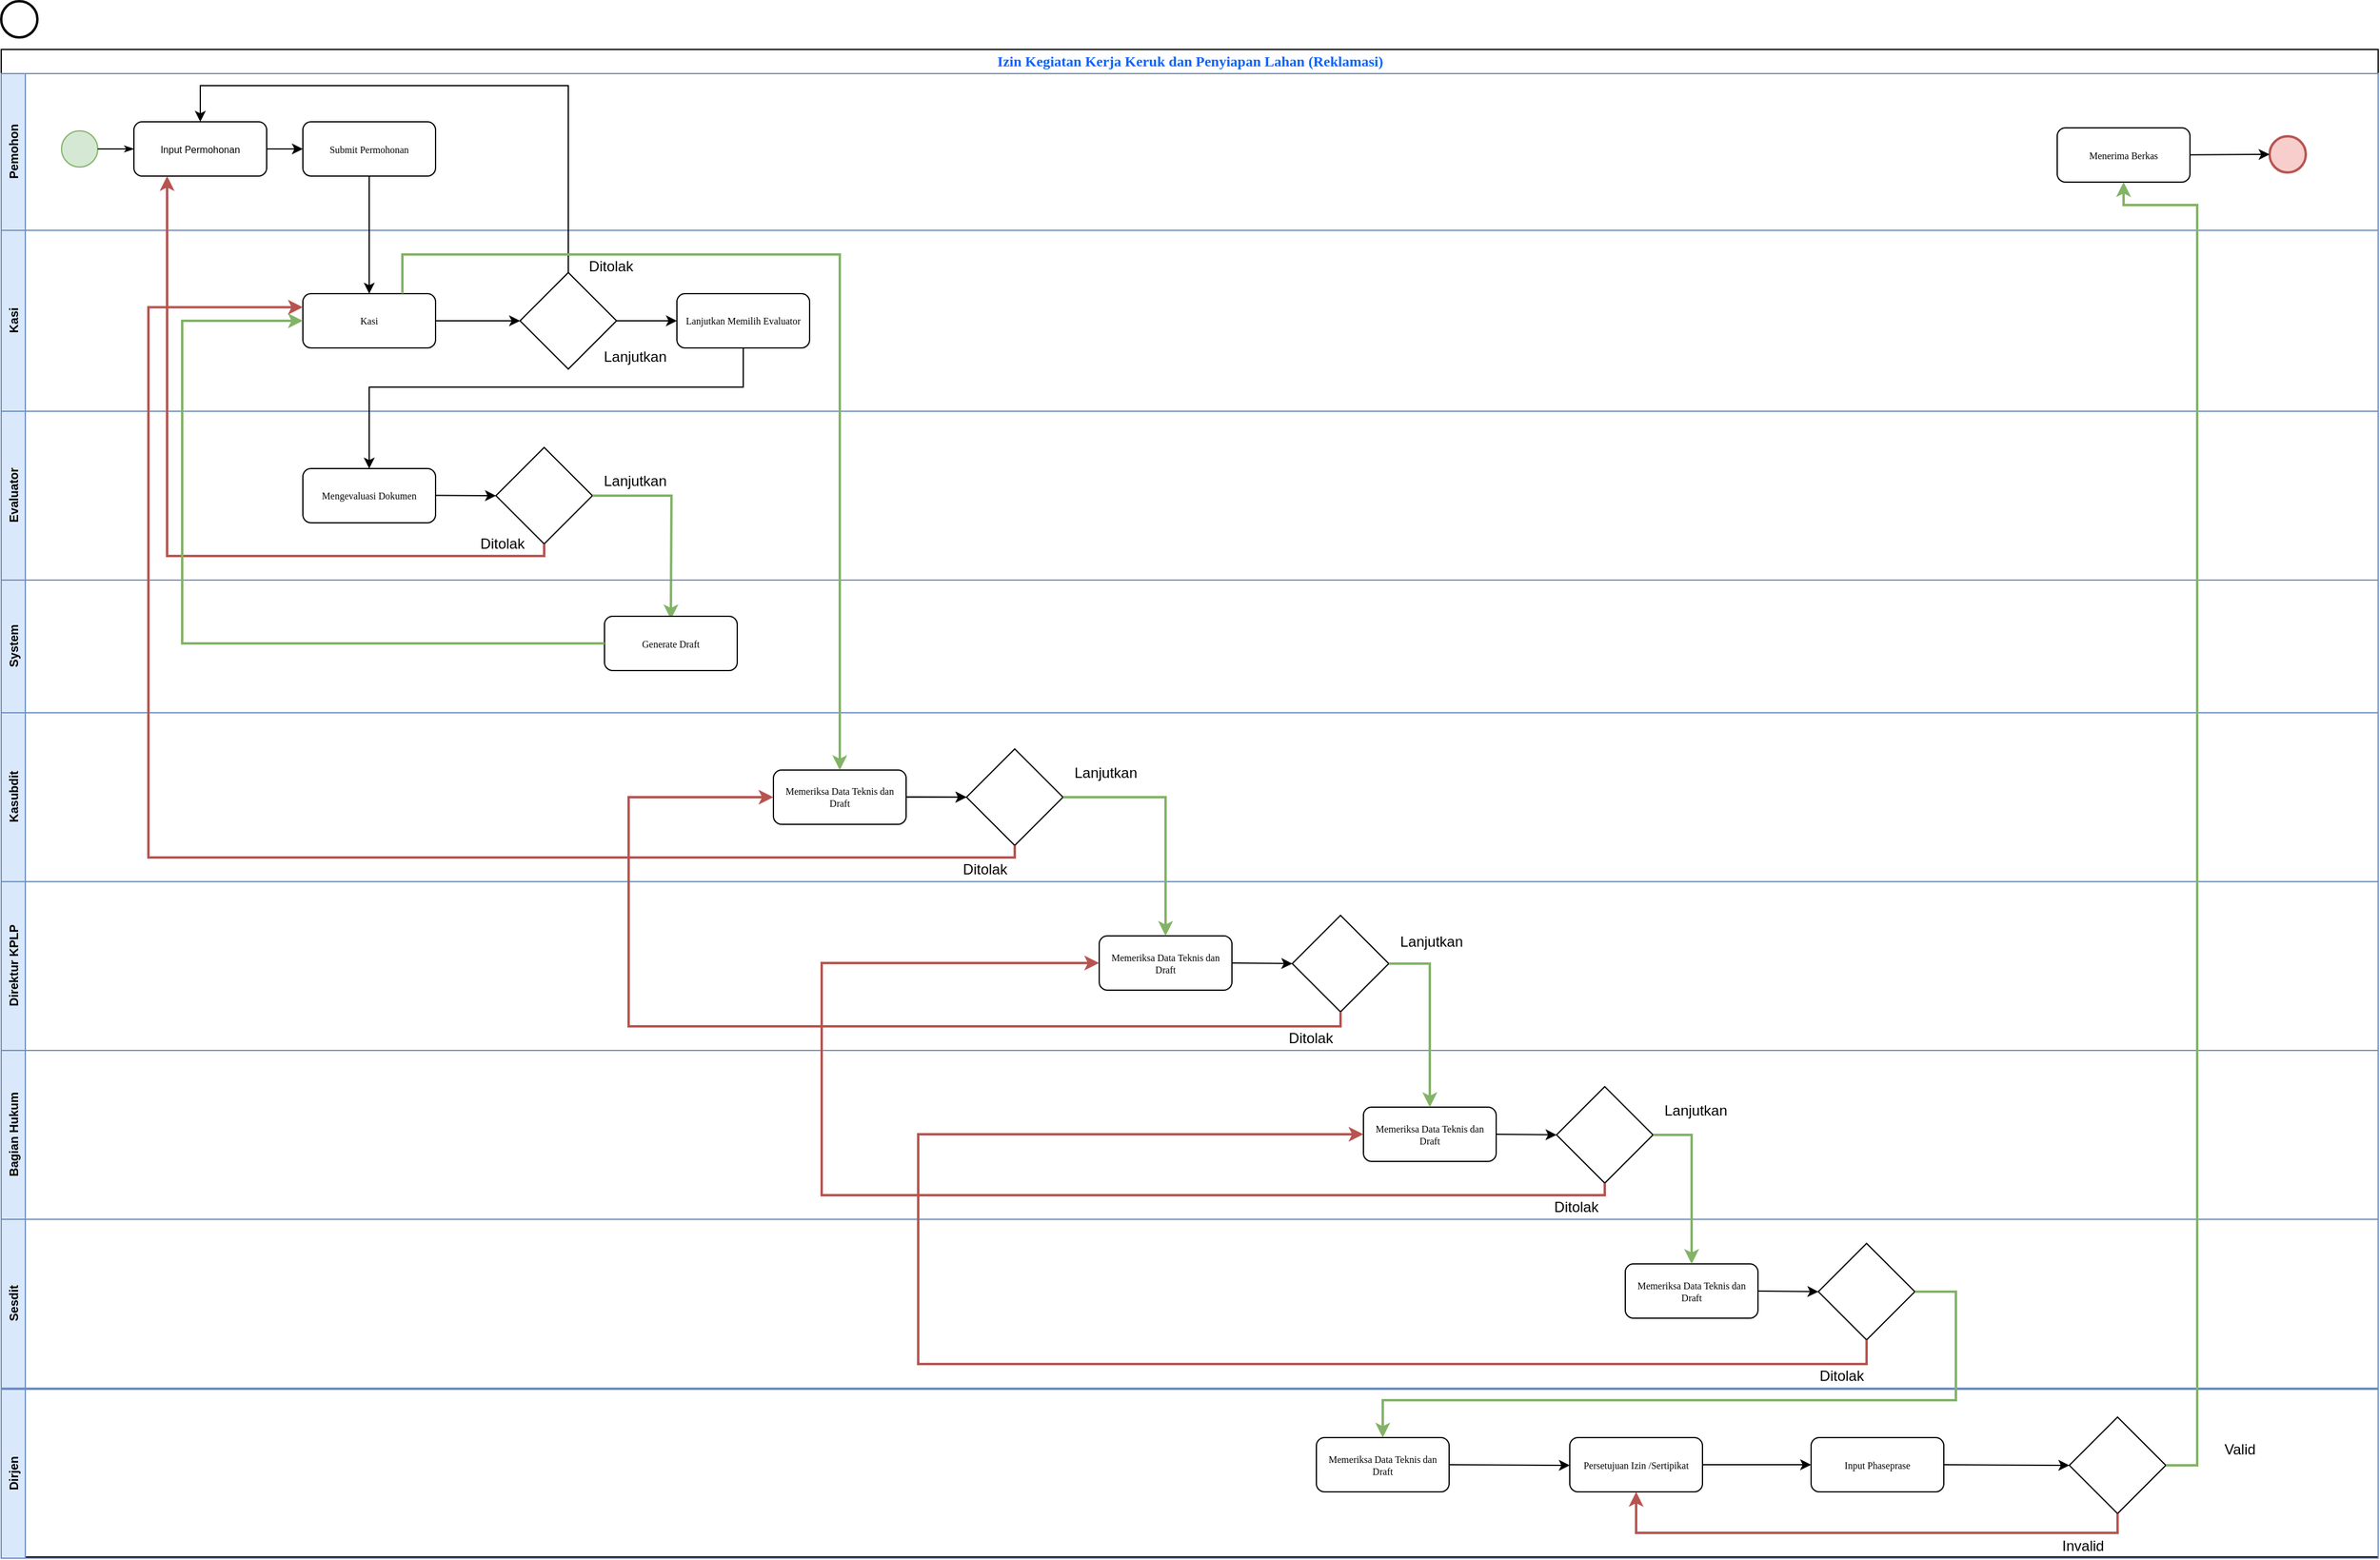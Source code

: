<mxfile version="20.0.1" type="device" pages="4"><diagram name="Izin Kegiatan Kerja Keruk dan Penyiapan Lahan (Reklamasi)" id="MWcigi33v6SqaxRLAfXt"><mxGraphModel dx="923" dy="1225" grid="1" gridSize="10" guides="1" tooltips="1" connect="1" arrows="1" fold="1" page="1" pageScale="1" pageWidth="1100" pageHeight="850" background="none" math="0" shadow="0"><root><mxCell id="uUQ-YwxOQaqUS-1hckjr-0"/><mxCell id="uUQ-YwxOQaqUS-1hckjr-1" parent="uUQ-YwxOQaqUS-1hckjr-0"/><mxCell id="uUQ-YwxOQaqUS-1hckjr-2" value="&lt;font color=&quot;#0862ff&quot;&gt;&lt;span style=&quot;font-size: 12px&quot;&gt;Izin Kegiatan Kerja Keruk dan Penyiapan Lahan (Reklamasi)&lt;/span&gt;&lt;/font&gt;" style="swimlane;html=1;childLayout=stackLayout;horizontal=1;startSize=20;horizontalStack=0;rounded=0;shadow=0;labelBackgroundColor=none;strokeWidth=1;fontFamily=Verdana;fontSize=8;align=center;" parent="uUQ-YwxOQaqUS-1hckjr-1" vertex="1"><mxGeometry x="40" y="40" width="1970" height="1250" as="geometry"/></mxCell><mxCell id="uUQ-YwxOQaqUS-1hckjr-3" value="&lt;span style=&quot;font-size: 10px&quot;&gt;Pemohon&lt;/span&gt;" style="swimlane;html=1;startSize=20;horizontal=0;fillColor=#dae8fc;strokeColor=#6c8ebf;" parent="uUQ-YwxOQaqUS-1hckjr-2" vertex="1"><mxGeometry y="20" width="1970" height="130" as="geometry"/></mxCell><mxCell id="uUQ-YwxOQaqUS-1hckjr-4" value="" style="ellipse;whiteSpace=wrap;html=1;rounded=0;shadow=0;labelBackgroundColor=none;strokeWidth=1;fontFamily=Verdana;fontSize=8;align=center;fillColor=#d5e8d4;strokeColor=#82b366;" parent="uUQ-YwxOQaqUS-1hckjr-3" vertex="1"><mxGeometry x="50" y="47.5" width="30" height="30" as="geometry"/></mxCell><mxCell id="uUQ-YwxOQaqUS-1hckjr-5" style="edgeStyle=orthogonalEdgeStyle;rounded=0;html=1;labelBackgroundColor=none;startArrow=none;startFill=0;startSize=5;endArrow=classicThin;endFill=1;endSize=5;jettySize=auto;orthogonalLoop=1;strokeWidth=1;fontFamily=Verdana;fontSize=8;entryX=0;entryY=0.5;entryDx=0;entryDy=0;" parent="uUQ-YwxOQaqUS-1hckjr-3" target="uUQ-YwxOQaqUS-1hckjr-7" edge="1"><mxGeometry relative="1" as="geometry"><mxPoint x="110" y="58.5" as="targetPoint"/><Array as="points"/><mxPoint x="80" y="62.534" as="sourcePoint"/></mxGeometry></mxCell><mxCell id="uUQ-YwxOQaqUS-1hckjr-6" value="" style="edgeStyle=orthogonalEdgeStyle;rounded=0;orthogonalLoop=1;jettySize=auto;html=1;" parent="uUQ-YwxOQaqUS-1hckjr-3" source="uUQ-YwxOQaqUS-1hckjr-7" target="uUQ-YwxOQaqUS-1hckjr-8" edge="1"><mxGeometry relative="1" as="geometry"/></mxCell><mxCell id="uUQ-YwxOQaqUS-1hckjr-7" value="&lt;font face=&quot;helvetica&quot;&gt;Input Permohonan&lt;/font&gt;" style="rounded=1;whiteSpace=wrap;html=1;shadow=0;labelBackgroundColor=none;strokeWidth=1;fontFamily=Verdana;fontSize=8;align=center;" parent="uUQ-YwxOQaqUS-1hckjr-3" vertex="1"><mxGeometry x="110" y="40" width="110" height="45" as="geometry"/></mxCell><mxCell id="uUQ-YwxOQaqUS-1hckjr-8" value="Submit Permohonan" style="rounded=1;whiteSpace=wrap;html=1;shadow=0;labelBackgroundColor=none;strokeWidth=1;fontFamily=Verdana;fontSize=8;align=center;" parent="uUQ-YwxOQaqUS-1hckjr-3" vertex="1"><mxGeometry x="250" y="40" width="110" height="45" as="geometry"/></mxCell><mxCell id="ORKQm99vfQeLk7GX2EGM-1" value="Menerima Berkas" style="rounded=1;whiteSpace=wrap;html=1;shadow=0;labelBackgroundColor=none;strokeWidth=1;fontFamily=Verdana;fontSize=8;align=center;" parent="uUQ-YwxOQaqUS-1hckjr-3" vertex="1"><mxGeometry x="1704" y="45" width="110" height="45" as="geometry"/></mxCell><mxCell id="ORKQm99vfQeLk7GX2EGM-2" value="" style="ellipse;whiteSpace=wrap;html=1;rounded=0;shadow=0;labelBackgroundColor=none;strokeWidth=2;fontFamily=Verdana;fontSize=8;align=center;fillColor=#f8cecc;strokeColor=#b85450;" parent="uUQ-YwxOQaqUS-1hckjr-3" vertex="1"><mxGeometry x="1880" y="52" width="30" height="30" as="geometry"/></mxCell><mxCell id="ORKQm99vfQeLk7GX2EGM-4" value="" style="endArrow=classic;html=1;rounded=0;exitX=1;exitY=0.5;exitDx=0;exitDy=0;entryX=0;entryY=0.5;entryDx=0;entryDy=0;" parent="uUQ-YwxOQaqUS-1hckjr-3" target="ORKQm99vfQeLk7GX2EGM-2" edge="1"><mxGeometry width="50" height="50" relative="1" as="geometry"><mxPoint x="1814" y="67.4" as="sourcePoint"/><mxPoint x="1864" y="67.4" as="targetPoint"/></mxGeometry></mxCell><mxCell id="uUQ-YwxOQaqUS-1hckjr-23" value="&lt;span style=&quot;font-size: 10px&quot;&gt;Kasi&lt;/span&gt;" style="swimlane;html=1;startSize=20;horizontal=0;fillColor=#dae8fc;strokeColor=#6c8ebf;" parent="uUQ-YwxOQaqUS-1hckjr-2" vertex="1"><mxGeometry y="150" width="1970" height="150" as="geometry"/></mxCell><mxCell id="FESczn-JZPYW2MPyrjEb-8" value="Kasi" style="rounded=1;whiteSpace=wrap;html=1;shadow=0;labelBackgroundColor=none;strokeWidth=1;fontFamily=Verdana;fontSize=8;align=center;" parent="uUQ-YwxOQaqUS-1hckjr-23" vertex="1"><mxGeometry x="250" y="52.5" width="110" height="45" as="geometry"/></mxCell><mxCell id="FESczn-JZPYW2MPyrjEb-10" value="" style="rhombus;whiteSpace=wrap;html=1;" parent="uUQ-YwxOQaqUS-1hckjr-23" vertex="1"><mxGeometry x="430" y="35" width="80" height="80" as="geometry"/></mxCell><mxCell id="FESczn-JZPYW2MPyrjEb-11" value="" style="endArrow=classic;html=1;rounded=0;exitX=1;exitY=0.5;exitDx=0;exitDy=0;entryX=0;entryY=0.5;entryDx=0;entryDy=0;" parent="uUQ-YwxOQaqUS-1hckjr-23" source="FESczn-JZPYW2MPyrjEb-8" target="FESczn-JZPYW2MPyrjEb-10" edge="1"><mxGeometry width="50" height="50" relative="1" as="geometry"><mxPoint x="315.0" y="-35" as="sourcePoint"/><mxPoint x="315.0" y="62.5" as="targetPoint"/></mxGeometry></mxCell><mxCell id="FESczn-JZPYW2MPyrjEb-14" value="Lanjutkan Memilih Evaluator" style="rounded=1;whiteSpace=wrap;html=1;shadow=0;labelBackgroundColor=none;strokeWidth=1;fontFamily=Verdana;fontSize=8;align=center;" parent="uUQ-YwxOQaqUS-1hckjr-23" vertex="1"><mxGeometry x="560" y="52.5" width="110" height="45" as="geometry"/></mxCell><mxCell id="FESczn-JZPYW2MPyrjEb-16" value="" style="endArrow=classic;html=1;rounded=0;exitX=1;exitY=0.5;exitDx=0;exitDy=0;entryX=0;entryY=0.5;entryDx=0;entryDy=0;" parent="uUQ-YwxOQaqUS-1hckjr-23" source="FESczn-JZPYW2MPyrjEb-10" target="FESczn-JZPYW2MPyrjEb-14" edge="1"><mxGeometry width="50" height="50" relative="1" as="geometry"><mxPoint x="370.0" y="85" as="sourcePoint"/><mxPoint x="440" y="85" as="targetPoint"/></mxGeometry></mxCell><mxCell id="FESczn-JZPYW2MPyrjEb-27" value="Ditolak" style="text;html=1;align=center;verticalAlign=middle;resizable=0;points=[];autosize=1;strokeColor=none;fillColor=none;" parent="uUQ-YwxOQaqUS-1hckjr-23" vertex="1"><mxGeometry x="480" y="20" width="50" height="20" as="geometry"/></mxCell><mxCell id="FESczn-JZPYW2MPyrjEb-28" value="Lanjutkan" style="text;html=1;align=center;verticalAlign=middle;resizable=0;points=[];autosize=1;strokeColor=none;fillColor=none;" parent="uUQ-YwxOQaqUS-1hckjr-23" vertex="1"><mxGeometry x="490" y="95" width="70" height="20" as="geometry"/></mxCell><mxCell id="uUQ-YwxOQaqUS-1hckjr-40" value="&lt;span style=&quot;font-size: 10px&quot;&gt;Evaluator&lt;/span&gt;" style="swimlane;html=1;startSize=20;horizontal=0;fillColor=#dae8fc;strokeColor=#6c8ebf;" parent="uUQ-YwxOQaqUS-1hckjr-2" vertex="1"><mxGeometry y="300" width="1970" height="140" as="geometry"/></mxCell><mxCell id="FESczn-JZPYW2MPyrjEb-13" value="Mengevaluasi Dokumen" style="rounded=1;whiteSpace=wrap;html=1;shadow=0;labelBackgroundColor=none;strokeWidth=1;fontFamily=Verdana;fontSize=8;align=center;" parent="uUQ-YwxOQaqUS-1hckjr-40" vertex="1"><mxGeometry x="250" y="47.5" width="110" height="45" as="geometry"/></mxCell><mxCell id="FESczn-JZPYW2MPyrjEb-20" value="" style="rhombus;whiteSpace=wrap;html=1;" parent="uUQ-YwxOQaqUS-1hckjr-40" vertex="1"><mxGeometry x="410" y="30" width="80" height="80" as="geometry"/></mxCell><mxCell id="FESczn-JZPYW2MPyrjEb-24" value="Ditolak" style="text;html=1;align=center;verticalAlign=middle;resizable=0;points=[];autosize=1;strokeColor=none;fillColor=none;" parent="uUQ-YwxOQaqUS-1hckjr-40" vertex="1"><mxGeometry x="390" y="100" width="50" height="20" as="geometry"/></mxCell><mxCell id="FESczn-JZPYW2MPyrjEb-29" value="Lanjutkan" style="text;html=1;align=center;verticalAlign=middle;resizable=0;points=[];autosize=1;strokeColor=none;fillColor=none;" parent="uUQ-YwxOQaqUS-1hckjr-40" vertex="1"><mxGeometry x="490" y="47.5" width="70" height="20" as="geometry"/></mxCell><mxCell id="FESczn-JZPYW2MPyrjEb-31" value="" style="endArrow=classic;html=1;rounded=0;exitX=1;exitY=0.5;exitDx=0;exitDy=0;" parent="uUQ-YwxOQaqUS-1hckjr-40" edge="1"><mxGeometry width="50" height="50" relative="1" as="geometry"><mxPoint x="360.0" y="69.79" as="sourcePoint"/><mxPoint x="410" y="70" as="targetPoint"/></mxGeometry></mxCell><mxCell id="FESczn-JZPYW2MPyrjEb-9" value="" style="endArrow=classic;html=1;rounded=0;exitX=0.5;exitY=1;exitDx=0;exitDy=0;entryX=0.5;entryY=0;entryDx=0;entryDy=0;" parent="uUQ-YwxOQaqUS-1hckjr-2" source="uUQ-YwxOQaqUS-1hckjr-8" target="FESczn-JZPYW2MPyrjEb-8" edge="1"><mxGeometry width="50" height="50" relative="1" as="geometry"><mxPoint x="290" y="210" as="sourcePoint"/><mxPoint x="340" y="160" as="targetPoint"/></mxGeometry></mxCell><mxCell id="FESczn-JZPYW2MPyrjEb-12" value="" style="endArrow=classic;html=1;rounded=0;exitX=0.5;exitY=0;exitDx=0;exitDy=0;edgeStyle=orthogonalEdgeStyle;entryX=0.5;entryY=0;entryDx=0;entryDy=0;" parent="uUQ-YwxOQaqUS-1hckjr-2" source="FESczn-JZPYW2MPyrjEb-10" target="uUQ-YwxOQaqUS-1hckjr-7" edge="1"><mxGeometry width="50" height="50" relative="1" as="geometry"><mxPoint x="370.0" y="235" as="sourcePoint"/><mxPoint x="165" y="40" as="targetPoint"/><Array as="points"><mxPoint x="470" y="30"/><mxPoint x="165" y="30"/></Array></mxGeometry></mxCell><mxCell id="FESczn-JZPYW2MPyrjEb-17" value="" style="endArrow=classic;html=1;rounded=0;exitX=0.5;exitY=1;exitDx=0;exitDy=0;edgeStyle=orthogonalEdgeStyle;entryX=0.5;entryY=0;entryDx=0;entryDy=0;" parent="uUQ-YwxOQaqUS-1hckjr-2" source="FESczn-JZPYW2MPyrjEb-14" target="FESczn-JZPYW2MPyrjEb-13" edge="1"><mxGeometry width="50" height="50" relative="1" as="geometry"><mxPoint x="520" y="235" as="sourcePoint"/><mxPoint x="510" y="350" as="targetPoint"/><Array as="points"><mxPoint x="615" y="280"/><mxPoint x="305" y="280"/></Array></mxGeometry></mxCell><mxCell id="FESczn-JZPYW2MPyrjEb-21" value="" style="endArrow=classic;html=1;rounded=0;exitX=0.5;exitY=1;exitDx=0;exitDy=0;edgeStyle=orthogonalEdgeStyle;entryX=0.25;entryY=1;entryDx=0;entryDy=0;fillColor=#f8cecc;strokeColor=#b85450;strokeWidth=2;" parent="uUQ-YwxOQaqUS-1hckjr-2" source="FESczn-JZPYW2MPyrjEb-20" target="uUQ-YwxOQaqUS-1hckjr-7" edge="1"><mxGeometry width="50" height="50" relative="1" as="geometry"><mxPoint x="625" y="257.5" as="sourcePoint"/><mxPoint x="315" y="357.5" as="targetPoint"/></mxGeometry></mxCell><mxCell id="FESczn-JZPYW2MPyrjEb-23" value="" style="endArrow=classic;html=1;rounded=0;exitX=1;exitY=0.5;exitDx=0;exitDy=0;edgeStyle=orthogonalEdgeStyle;fillColor=#d5e8d4;strokeColor=#82b366;strokeWidth=2;" parent="uUQ-YwxOQaqUS-1hckjr-2" source="FESczn-JZPYW2MPyrjEb-20" edge="1"><mxGeometry width="50" height="50" relative="1" as="geometry"><mxPoint x="555" y="392.5" as="sourcePoint"/><mxPoint x="555" y="472.5" as="targetPoint"/></mxGeometry></mxCell><mxCell id="FESczn-JZPYW2MPyrjEb-32" value="&lt;span style=&quot;font-size: 10px&quot;&gt;System&lt;/span&gt;" style="swimlane;html=1;startSize=20;horizontal=0;fillColor=#dae8fc;strokeColor=#6c8ebf;" parent="uUQ-YwxOQaqUS-1hckjr-2" vertex="1"><mxGeometry y="440" width="1970" height="110" as="geometry"/></mxCell><mxCell id="FESczn-JZPYW2MPyrjEb-33" value="Generate Draft" style="rounded=1;whiteSpace=wrap;html=1;shadow=0;labelBackgroundColor=none;strokeWidth=1;fontFamily=Verdana;fontSize=8;align=center;" parent="FESczn-JZPYW2MPyrjEb-32" vertex="1"><mxGeometry x="500" y="30" width="110" height="45" as="geometry"/></mxCell><mxCell id="FESczn-JZPYW2MPyrjEb-34" value="" style="endArrow=classic;html=1;rounded=0;exitX=0;exitY=0.5;exitDx=0;exitDy=0;edgeStyle=orthogonalEdgeStyle;entryX=0;entryY=0.5;entryDx=0;entryDy=0;fillColor=#d5e8d4;strokeColor=#82b366;strokeWidth=2;" parent="uUQ-YwxOQaqUS-1hckjr-2" source="FESczn-JZPYW2MPyrjEb-33" target="FESczn-JZPYW2MPyrjEb-8" edge="1"><mxGeometry width="50" height="50" relative="1" as="geometry"><mxPoint x="420" y="380.0" as="sourcePoint"/><mxPoint x="147.5" y="115.0" as="targetPoint"/><Array as="points"><mxPoint x="150" y="493"/><mxPoint x="150" y="225"/></Array></mxGeometry></mxCell><mxCell id="FESczn-JZPYW2MPyrjEb-18" value="&lt;span style=&quot;font-size: 10px&quot;&gt;Kasubdit&lt;/span&gt;" style="swimlane;html=1;startSize=20;horizontal=0;fillColor=#dae8fc;strokeColor=#6c8ebf;" parent="uUQ-YwxOQaqUS-1hckjr-2" vertex="1"><mxGeometry y="550" width="1970" height="140" as="geometry"/></mxCell><mxCell id="FESczn-JZPYW2MPyrjEb-51" value="" style="edgeStyle=orthogonalEdgeStyle;rounded=0;orthogonalLoop=1;jettySize=auto;html=1;" parent="FESczn-JZPYW2MPyrjEb-18" source="FESczn-JZPYW2MPyrjEb-36" target="FESczn-JZPYW2MPyrjEb-37" edge="1"><mxGeometry relative="1" as="geometry"/></mxCell><mxCell id="FESczn-JZPYW2MPyrjEb-36" value="Memeriksa Data Teknis dan Draft" style="rounded=1;whiteSpace=wrap;html=1;shadow=0;labelBackgroundColor=none;strokeWidth=1;fontFamily=Verdana;fontSize=8;align=center;" parent="FESczn-JZPYW2MPyrjEb-18" vertex="1"><mxGeometry x="640" y="47.5" width="110" height="45" as="geometry"/></mxCell><mxCell id="FESczn-JZPYW2MPyrjEb-37" value="" style="rhombus;whiteSpace=wrap;html=1;" parent="FESczn-JZPYW2MPyrjEb-18" vertex="1"><mxGeometry x="800" y="30" width="80" height="80" as="geometry"/></mxCell><mxCell id="FESczn-JZPYW2MPyrjEb-45" value="" style="endArrow=classic;html=1;rounded=0;exitX=1;exitY=0.5;exitDx=0;exitDy=0;" parent="FESczn-JZPYW2MPyrjEb-18" edge="1"><mxGeometry width="50" height="50" relative="1" as="geometry"><mxPoint x="750.0" y="69.7" as="sourcePoint"/><mxPoint x="800" y="69.91" as="targetPoint"/></mxGeometry></mxCell><mxCell id="FESczn-JZPYW2MPyrjEb-46" value="Ditolak" style="text;html=1;align=center;verticalAlign=middle;resizable=0;points=[];autosize=1;strokeColor=none;fillColor=none;" parent="FESczn-JZPYW2MPyrjEb-18" vertex="1"><mxGeometry x="790" y="120" width="50" height="20" as="geometry"/></mxCell><mxCell id="FESczn-JZPYW2MPyrjEb-47" value="Lanjutkan" style="text;html=1;align=center;verticalAlign=middle;resizable=0;points=[];autosize=1;strokeColor=none;fillColor=none;" parent="FESczn-JZPYW2MPyrjEb-18" vertex="1"><mxGeometry x="880" y="40" width="70" height="20" as="geometry"/></mxCell><mxCell id="FESczn-JZPYW2MPyrjEb-35" value="" style="endArrow=classic;html=1;rounded=0;exitX=0.75;exitY=0;exitDx=0;exitDy=0;edgeStyle=orthogonalEdgeStyle;fillColor=#d5e8d4;strokeColor=#82b366;entryX=0.5;entryY=0;entryDx=0;entryDy=0;strokeWidth=2;" parent="uUQ-YwxOQaqUS-1hckjr-2" source="FESczn-JZPYW2MPyrjEb-8" target="FESczn-JZPYW2MPyrjEb-36" edge="1"><mxGeometry width="50" height="50" relative="1" as="geometry"><mxPoint x="330" y="180.0" as="sourcePoint"/><mxPoint x="750" y="623.529" as="targetPoint"/><Array as="points"><mxPoint x="333" y="170"/><mxPoint x="695" y="170"/></Array></mxGeometry></mxCell><mxCell id="FESczn-JZPYW2MPyrjEb-38" value="&lt;span style=&quot;font-size: 10px&quot;&gt;Direktur KPLP&lt;/span&gt;" style="swimlane;html=1;startSize=20;horizontal=0;fillColor=#dae8fc;strokeColor=#6c8ebf;" parent="uUQ-YwxOQaqUS-1hckjr-2" vertex="1"><mxGeometry y="690" width="1970" height="140" as="geometry"/></mxCell><mxCell id="FESczn-JZPYW2MPyrjEb-48" value="Memeriksa Data Teknis dan Draft" style="rounded=1;whiteSpace=wrap;html=1;shadow=0;labelBackgroundColor=none;strokeWidth=1;fontFamily=Verdana;fontSize=8;align=center;" parent="FESczn-JZPYW2MPyrjEb-38" vertex="1"><mxGeometry x="910" y="45" width="110" height="45" as="geometry"/></mxCell><mxCell id="FESczn-JZPYW2MPyrjEb-50" value="" style="rhombus;whiteSpace=wrap;html=1;" parent="FESczn-JZPYW2MPyrjEb-38" vertex="1"><mxGeometry x="1070" y="28" width="80" height="80" as="geometry"/></mxCell><mxCell id="FESczn-JZPYW2MPyrjEb-52" value="" style="endArrow=classic;html=1;rounded=0;exitX=1;exitY=0.5;exitDx=0;exitDy=0;entryX=0;entryY=0.5;entryDx=0;entryDy=0;" parent="FESczn-JZPYW2MPyrjEb-38" source="FESczn-JZPYW2MPyrjEb-48" target="FESczn-JZPYW2MPyrjEb-50" edge="1"><mxGeometry width="50" height="50" relative="1" as="geometry"><mxPoint x="760.0" y="-60.3" as="sourcePoint"/><mxPoint x="810" y="-60.09" as="targetPoint"/></mxGeometry></mxCell><mxCell id="ORKQm99vfQeLk7GX2EGM-5" value="Lanjutkan" style="text;html=1;align=center;verticalAlign=middle;resizable=0;points=[];autosize=1;strokeColor=none;fillColor=none;" parent="FESczn-JZPYW2MPyrjEb-38" vertex="1"><mxGeometry x="1150" y="40" width="70" height="20" as="geometry"/></mxCell><mxCell id="ORKQm99vfQeLk7GX2EGM-13" value="Ditolak" style="text;html=1;align=center;verticalAlign=middle;resizable=0;points=[];autosize=1;strokeColor=none;fillColor=none;" parent="FESczn-JZPYW2MPyrjEb-38" vertex="1"><mxGeometry x="1060" y="120" width="50" height="20" as="geometry"/></mxCell><mxCell id="FESczn-JZPYW2MPyrjEb-41" value="&lt;span style=&quot;font-size: 10px&quot;&gt;Bagian Hukum&lt;/span&gt;" style="swimlane;html=1;startSize=20;horizontal=0;fillColor=#dae8fc;strokeColor=#6c8ebf;" parent="uUQ-YwxOQaqUS-1hckjr-2" vertex="1"><mxGeometry y="830" width="1970" height="140" as="geometry"/></mxCell><mxCell id="FESczn-JZPYW2MPyrjEb-55" value="Memeriksa Data Teknis dan Draft" style="rounded=1;whiteSpace=wrap;html=1;shadow=0;labelBackgroundColor=none;strokeWidth=1;fontFamily=Verdana;fontSize=8;align=center;" parent="FESczn-JZPYW2MPyrjEb-41" vertex="1"><mxGeometry x="1129" y="47" width="110" height="45" as="geometry"/></mxCell><mxCell id="FESczn-JZPYW2MPyrjEb-56" value="" style="rhombus;whiteSpace=wrap;html=1;" parent="FESczn-JZPYW2MPyrjEb-41" vertex="1"><mxGeometry x="1289" y="30" width="80" height="80" as="geometry"/></mxCell><mxCell id="FESczn-JZPYW2MPyrjEb-57" value="" style="endArrow=classic;html=1;rounded=0;exitX=1;exitY=0.5;exitDx=0;exitDy=0;entryX=0;entryY=0.5;entryDx=0;entryDy=0;" parent="FESczn-JZPYW2MPyrjEb-41" source="FESczn-JZPYW2MPyrjEb-55" target="FESczn-JZPYW2MPyrjEb-56" edge="1"><mxGeometry width="50" height="50" relative="1" as="geometry"><mxPoint x="904.0" y="-818.3" as="sourcePoint"/><mxPoint x="954" y="-818.09" as="targetPoint"/></mxGeometry></mxCell><mxCell id="ORKQm99vfQeLk7GX2EGM-6" value="Lanjutkan" style="text;html=1;align=center;verticalAlign=middle;resizable=0;points=[];autosize=1;strokeColor=none;fillColor=none;" parent="FESczn-JZPYW2MPyrjEb-41" vertex="1"><mxGeometry x="1369" y="40" width="70" height="20" as="geometry"/></mxCell><mxCell id="ORKQm99vfQeLk7GX2EGM-14" value="Ditolak" style="text;html=1;align=center;verticalAlign=middle;resizable=0;points=[];autosize=1;strokeColor=none;fillColor=none;" parent="FESczn-JZPYW2MPyrjEb-41" vertex="1"><mxGeometry x="1280" y="120" width="50" height="20" as="geometry"/></mxCell><mxCell id="FESczn-JZPYW2MPyrjEb-44" value="" style="endArrow=classic;html=1;rounded=0;exitX=0.5;exitY=1;exitDx=0;exitDy=0;edgeStyle=orthogonalEdgeStyle;entryX=0;entryY=0.25;entryDx=0;entryDy=0;fillColor=#f8cecc;strokeColor=#b85450;strokeWidth=2;" parent="uUQ-YwxOQaqUS-1hckjr-2" source="FESczn-JZPYW2MPyrjEb-37" target="FESczn-JZPYW2MPyrjEb-8" edge="1"><mxGeometry width="50" height="50" relative="1" as="geometry"><mxPoint x="405" y="520" as="sourcePoint"/><mxPoint x="260" y="235" as="targetPoint"/><Array as="points"><mxPoint x="840" y="670"/><mxPoint x="122" y="670"/><mxPoint x="122" y="214"/></Array></mxGeometry></mxCell><mxCell id="FESczn-JZPYW2MPyrjEb-49" value="" style="endArrow=classic;html=1;rounded=0;exitX=1;exitY=0.5;exitDx=0;exitDy=0;edgeStyle=orthogonalEdgeStyle;entryX=0.5;entryY=0;entryDx=0;entryDy=0;fillColor=#d5e8d4;strokeColor=#82b366;strokeWidth=2;" parent="uUQ-YwxOQaqUS-1hckjr-2" source="FESczn-JZPYW2MPyrjEb-37" target="FESczn-JZPYW2MPyrjEb-48" edge="1"><mxGeometry width="50" height="50" relative="1" as="geometry"><mxPoint x="760.0" y="789.7" as="sourcePoint"/><mxPoint x="810" y="790" as="targetPoint"/></mxGeometry></mxCell><mxCell id="FESczn-JZPYW2MPyrjEb-53" value="" style="endArrow=classic;html=1;rounded=0;edgeStyle=orthogonalEdgeStyle;fillColor=#f8cecc;strokeColor=#b85450;exitX=0.5;exitY=1;exitDx=0;exitDy=0;entryX=0;entryY=0.5;entryDx=0;entryDy=0;strokeWidth=2;" parent="uUQ-YwxOQaqUS-1hckjr-2" source="FESczn-JZPYW2MPyrjEb-50" target="FESczn-JZPYW2MPyrjEb-36" edge="1"><mxGeometry width="50" height="50" relative="1" as="geometry"><mxPoint x="1095.455" y="830" as="sourcePoint"/><mxPoint x="250" y="490" as="targetPoint"/><Array as="points"><mxPoint x="1110" y="810"/><mxPoint x="520" y="810"/><mxPoint x="520" y="620"/></Array></mxGeometry></mxCell><mxCell id="FESczn-JZPYW2MPyrjEb-54" value="&lt;span style=&quot;font-size: 10px&quot;&gt;Sesdit&lt;/span&gt;" style="swimlane;html=1;startSize=20;horizontal=0;fillColor=#dae8fc;strokeColor=#6c8ebf;" parent="uUQ-YwxOQaqUS-1hckjr-2" vertex="1"><mxGeometry y="970" width="1970" height="140" as="geometry"/></mxCell><mxCell id="FESczn-JZPYW2MPyrjEb-60" value="Memeriksa Data Teknis dan Draft" style="rounded=1;whiteSpace=wrap;html=1;shadow=0;labelBackgroundColor=none;strokeWidth=1;fontFamily=Verdana;fontSize=8;align=center;" parent="FESczn-JZPYW2MPyrjEb-54" vertex="1"><mxGeometry x="1346" y="37" width="110" height="45" as="geometry"/></mxCell><mxCell id="FESczn-JZPYW2MPyrjEb-61" value="" style="rhombus;whiteSpace=wrap;html=1;" parent="FESczn-JZPYW2MPyrjEb-54" vertex="1"><mxGeometry x="1506" y="20" width="80" height="80" as="geometry"/></mxCell><mxCell id="FESczn-JZPYW2MPyrjEb-62" value="" style="endArrow=classic;html=1;rounded=0;exitX=1;exitY=0.5;exitDx=0;exitDy=0;entryX=0;entryY=0.5;entryDx=0;entryDy=0;" parent="FESczn-JZPYW2MPyrjEb-54" source="FESczn-JZPYW2MPyrjEb-60" target="FESczn-JZPYW2MPyrjEb-61" edge="1"><mxGeometry width="50" height="50" relative="1" as="geometry"><mxPoint x="1060.0" y="-1728.3" as="sourcePoint"/><mxPoint x="1110" y="-1728.09" as="targetPoint"/></mxGeometry></mxCell><mxCell id="ORKQm99vfQeLk7GX2EGM-15" value="Ditolak" style="text;html=1;align=center;verticalAlign=middle;resizable=0;points=[];autosize=1;strokeColor=none;fillColor=none;" parent="FESczn-JZPYW2MPyrjEb-54" vertex="1"><mxGeometry x="1500" y="120" width="50" height="20" as="geometry"/></mxCell><mxCell id="FESczn-JZPYW2MPyrjEb-58" value="" style="endArrow=classic;html=1;rounded=0;exitX=1;exitY=0.5;exitDx=0;exitDy=0;entryX=0.5;entryY=0;entryDx=0;entryDy=0;edgeStyle=orthogonalEdgeStyle;fillColor=#d5e8d4;strokeColor=#82b366;strokeWidth=2;" parent="uUQ-YwxOQaqUS-1hckjr-2" source="FESczn-JZPYW2MPyrjEb-50" target="FESczn-JZPYW2MPyrjEb-55" edge="1"><mxGeometry width="50" height="50" relative="1" as="geometry"><mxPoint x="1030" y="797.5" as="sourcePoint"/><mxPoint x="1080" y="798" as="targetPoint"/></mxGeometry></mxCell><mxCell id="FESczn-JZPYW2MPyrjEb-66" value="" style="endArrow=classic;html=1;rounded=0;exitX=1;exitY=0.5;exitDx=0;exitDy=0;entryX=0.5;entryY=0;entryDx=0;entryDy=0;edgeStyle=orthogonalEdgeStyle;fillColor=#d5e8d4;strokeColor=#82b366;strokeWidth=2;" parent="uUQ-YwxOQaqUS-1hckjr-2" source="FESczn-JZPYW2MPyrjEb-56" target="FESczn-JZPYW2MPyrjEb-60" edge="1"><mxGeometry width="50" height="50" relative="1" as="geometry"><mxPoint x="1160" y="798" as="sourcePoint"/><mxPoint x="1159" y="917" as="targetPoint"/><Array as="points"><mxPoint x="1401" y="900"/></Array></mxGeometry></mxCell><mxCell id="FESczn-JZPYW2MPyrjEb-68" value="" style="endArrow=classic;html=1;rounded=0;edgeStyle=orthogonalEdgeStyle;fillColor=#f8cecc;strokeColor=#b85450;exitX=0.5;exitY=1;exitDx=0;exitDy=0;entryX=0;entryY=0.5;entryDx=0;entryDy=0;strokeWidth=2;" parent="uUQ-YwxOQaqUS-1hckjr-2" source="FESczn-JZPYW2MPyrjEb-56" target="FESczn-JZPYW2MPyrjEb-48" edge="1"><mxGeometry width="50" height="50" relative="1" as="geometry"><mxPoint x="1120" y="838" as="sourcePoint"/><mxPoint x="650" y="660" as="targetPoint"/><Array as="points"><mxPoint x="1329" y="950"/><mxPoint x="680" y="950"/><mxPoint x="680" y="758"/></Array></mxGeometry></mxCell><mxCell id="FESczn-JZPYW2MPyrjEb-69" value="" style="endArrow=classic;html=1;rounded=0;edgeStyle=orthogonalEdgeStyle;fillColor=#f8cecc;strokeColor=#b85450;exitX=0.5;exitY=1;exitDx=0;exitDy=0;entryX=0;entryY=0.5;entryDx=0;entryDy=0;strokeWidth=2;" parent="uUQ-YwxOQaqUS-1hckjr-2" source="FESczn-JZPYW2MPyrjEb-61" target="FESczn-JZPYW2MPyrjEb-55" edge="1"><mxGeometry width="50" height="50" relative="1" as="geometry"><mxPoint x="1304" y="980" as="sourcePoint"/><mxPoint x="920" y="797.5" as="targetPoint"/><Array as="points"><mxPoint x="1490" y="1090"/><mxPoint x="760" y="1090"/><mxPoint x="760" y="900"/><mxPoint x="1094" y="900"/></Array></mxGeometry></mxCell><mxCell id="uUQ-YwxOQaqUS-1hckjr-11" value="" style="ellipse;whiteSpace=wrap;html=1;rounded=0;shadow=0;labelBackgroundColor=none;strokeWidth=2;fontFamily=Verdana;fontSize=8;align=center;" parent="uUQ-YwxOQaqUS-1hckjr-1" vertex="1"><mxGeometry x="40" width="30" height="30" as="geometry"/></mxCell><mxCell id="FESczn-JZPYW2MPyrjEb-59" value="&lt;span style=&quot;font-size: 10px&quot;&gt;Dirjen&lt;/span&gt;" style="swimlane;html=1;startSize=20;horizontal=0;fillColor=#dae8fc;strokeColor=#6c8ebf;" parent="uUQ-YwxOQaqUS-1hckjr-1" vertex="1"><mxGeometry x="40" y="1151" width="1970" height="140" as="geometry"/></mxCell><mxCell id="FESczn-JZPYW2MPyrjEb-63" value="Memeriksa Data Teknis dan Draft" style="rounded=1;whiteSpace=wrap;html=1;shadow=0;labelBackgroundColor=none;strokeWidth=1;fontFamily=Verdana;fontSize=8;align=center;" parent="FESczn-JZPYW2MPyrjEb-59" vertex="1"><mxGeometry x="1090" y="40" width="110" height="45" as="geometry"/></mxCell><mxCell id="FESczn-JZPYW2MPyrjEb-64" value="" style="rhombus;whiteSpace=wrap;html=1;" parent="FESczn-JZPYW2MPyrjEb-59" vertex="1"><mxGeometry x="1714" y="23" width="80" height="80" as="geometry"/></mxCell><mxCell id="FESczn-JZPYW2MPyrjEb-65" value="" style="endArrow=classic;html=1;rounded=0;exitX=1;exitY=0.5;exitDx=0;exitDy=0;" parent="FESczn-JZPYW2MPyrjEb-59" source="FESczn-JZPYW2MPyrjEb-63" edge="1"><mxGeometry width="50" height="50" relative="1" as="geometry"><mxPoint x="1190.0" y="-2768.3" as="sourcePoint"/><mxPoint x="1300" y="63" as="targetPoint"/></mxGeometry></mxCell><mxCell id="ORKQm99vfQeLk7GX2EGM-8" value="Persetujuan Izin /Sertipikat" style="rounded=1;whiteSpace=wrap;html=1;shadow=0;labelBackgroundColor=none;strokeWidth=1;fontFamily=Verdana;fontSize=8;align=center;" parent="FESczn-JZPYW2MPyrjEb-59" vertex="1"><mxGeometry x="1300" y="40" width="110" height="45" as="geometry"/></mxCell><mxCell id="ORKQm99vfQeLk7GX2EGM-9" value="Input Phaseprase" style="rounded=1;whiteSpace=wrap;html=1;shadow=0;labelBackgroundColor=none;strokeWidth=1;fontFamily=Verdana;fontSize=8;align=center;" parent="FESczn-JZPYW2MPyrjEb-59" vertex="1"><mxGeometry x="1500" y="40" width="110" height="45" as="geometry"/></mxCell><mxCell id="ORKQm99vfQeLk7GX2EGM-10" value="" style="endArrow=classic;html=1;rounded=0;exitX=1;exitY=0.5;exitDx=0;exitDy=0;entryX=0;entryY=0.5;entryDx=0;entryDy=0;" parent="FESczn-JZPYW2MPyrjEb-59" source="ORKQm99vfQeLk7GX2EGM-8" target="ORKQm99vfQeLk7GX2EGM-9" edge="1"><mxGeometry width="50" height="50" relative="1" as="geometry"><mxPoint x="1210.0" y="72.5" as="sourcePoint"/><mxPoint x="1310.0" y="73" as="targetPoint"/></mxGeometry></mxCell><mxCell id="ORKQm99vfQeLk7GX2EGM-11" value="" style="endArrow=classic;html=1;rounded=0;exitX=1;exitY=0.5;exitDx=0;exitDy=0;entryX=0;entryY=0.5;entryDx=0;entryDy=0;" parent="FESczn-JZPYW2MPyrjEb-59" source="ORKQm99vfQeLk7GX2EGM-9" target="FESczn-JZPYW2MPyrjEb-64" edge="1"><mxGeometry width="50" height="50" relative="1" as="geometry"><mxPoint x="1420" y="72.5" as="sourcePoint"/><mxPoint x="1510" y="72.5" as="targetPoint"/></mxGeometry></mxCell><mxCell id="ORKQm99vfQeLk7GX2EGM-12" value="" style="endArrow=classic;html=1;rounded=0;edgeStyle=orthogonalEdgeStyle;fillColor=#f8cecc;strokeColor=#b85450;exitX=0.5;exitY=1;exitDx=0;exitDy=0;entryX=0.5;entryY=1;entryDx=0;entryDy=0;strokeWidth=2;" parent="FESczn-JZPYW2MPyrjEb-59" source="FESczn-JZPYW2MPyrjEb-64" target="ORKQm99vfQeLk7GX2EGM-8" edge="1"><mxGeometry width="50" height="50" relative="1" as="geometry"><mxPoint x="1566" y="129.5" as="sourcePoint"/><mxPoint x="1149.0" y="-41" as="targetPoint"/><Array as="points"><mxPoint x="1754" y="119"/><mxPoint x="1355" y="119"/></Array></mxGeometry></mxCell><mxCell id="ORKQm99vfQeLk7GX2EGM-16" value="Invalid" style="text;html=1;align=center;verticalAlign=middle;resizable=0;points=[];autosize=1;strokeColor=none;fillColor=none;" parent="FESczn-JZPYW2MPyrjEb-59" vertex="1"><mxGeometry x="1700" y="120" width="50" height="20" as="geometry"/></mxCell><mxCell id="ORKQm99vfQeLk7GX2EGM-17" value="Valid" style="text;html=1;align=center;verticalAlign=middle;resizable=0;points=[];autosize=1;strokeColor=none;fillColor=none;" parent="FESczn-JZPYW2MPyrjEb-59" vertex="1"><mxGeometry x="1835" y="40" width="40" height="20" as="geometry"/></mxCell><mxCell id="FESczn-JZPYW2MPyrjEb-67" value="" style="endArrow=classic;html=1;rounded=0;exitX=1;exitY=0.5;exitDx=0;exitDy=0;entryX=0.5;entryY=0;entryDx=0;entryDy=0;edgeStyle=orthogonalEdgeStyle;fillColor=#d5e8d4;strokeColor=#82b366;strokeWidth=2;" parent="uUQ-YwxOQaqUS-1hckjr-1" source="FESczn-JZPYW2MPyrjEb-61" target="FESczn-JZPYW2MPyrjEb-63" edge="1"><mxGeometry width="50" height="50" relative="1" as="geometry"><mxPoint x="1570" y="1070" as="sourcePoint"/><mxPoint x="1581" y="1177" as="targetPoint"/><Array as="points"><mxPoint x="1660" y="1070"/><mxPoint x="1660" y="1160"/><mxPoint x="1185" y="1160"/></Array></mxGeometry></mxCell><mxCell id="ORKQm99vfQeLk7GX2EGM-0" value="" style="endArrow=classic;html=1;rounded=0;edgeStyle=orthogonalEdgeStyle;entryX=0.5;entryY=1;entryDx=0;entryDy=0;exitX=1;exitY=0.5;exitDx=0;exitDy=0;fillColor=#d5e8d4;strokeColor=#82b366;strokeWidth=2;" parent="uUQ-YwxOQaqUS-1hckjr-1" source="FESczn-JZPYW2MPyrjEb-64" edge="1" target="ORKQm99vfQeLk7GX2EGM-1"><mxGeometry width="50" height="50" relative="1" as="geometry"><mxPoint x="1834" y="1233" as="sourcePoint"/><mxPoint x="1799" y="169" as="targetPoint"/><Array as="points"><mxPoint x="1860" y="1214"/><mxPoint x="1860" y="169"/><mxPoint x="1799" y="169"/></Array></mxGeometry></mxCell></root></mxGraphModel></diagram><diagram name="Sertifikat Standar Perpanjangan Kerja Keruk dan Penyiapan Lahan (reklamasi)" id="H3zvQFKTd4shPefbOkNL"><mxGraphModel dx="2015" dy="1668" grid="1" gridSize="10" guides="1" tooltips="1" connect="1" arrows="1" fold="1" page="1" pageScale="1" pageWidth="1100" pageHeight="850" background="none" math="0" shadow="0"><root><mxCell id="r_Sq5IVW89Q-sZkWpNV2-0"/><mxCell id="r_Sq5IVW89Q-sZkWpNV2-1" parent="r_Sq5IVW89Q-sZkWpNV2-0"/><mxCell id="r_Sq5IVW89Q-sZkWpNV2-2" value="&lt;font color=&quot;#0862ff&quot;&gt;&lt;span style=&quot;font-size: 12px;&quot;&gt;Sertifikat Standar Perpanjangan Kerja Keruk dan Penyiapan Lahan (reklamasi)&lt;/span&gt;&lt;/font&gt;" style="swimlane;html=1;childLayout=stackLayout;horizontal=1;startSize=20;horizontalStack=0;rounded=0;shadow=0;labelBackgroundColor=none;strokeWidth=1;fontFamily=Verdana;fontSize=8;align=center;" vertex="1" parent="r_Sq5IVW89Q-sZkWpNV2-1"><mxGeometry x="40" y="40" width="1970" height="1250" as="geometry"/></mxCell><mxCell id="r_Sq5IVW89Q-sZkWpNV2-3" value="&lt;span style=&quot;font-size: 10px&quot;&gt;Pemohon&lt;/span&gt;" style="swimlane;html=1;startSize=20;horizontal=0;fillColor=#dae8fc;strokeColor=#6c8ebf;" vertex="1" parent="r_Sq5IVW89Q-sZkWpNV2-2"><mxGeometry y="20" width="1970" height="130" as="geometry"/></mxCell><mxCell id="r_Sq5IVW89Q-sZkWpNV2-4" value="" style="ellipse;whiteSpace=wrap;html=1;rounded=0;shadow=0;labelBackgroundColor=none;strokeWidth=1;fontFamily=Verdana;fontSize=8;align=center;fillColor=#d5e8d4;strokeColor=#82b366;" vertex="1" parent="r_Sq5IVW89Q-sZkWpNV2-3"><mxGeometry x="50" y="47.5" width="30" height="30" as="geometry"/></mxCell><mxCell id="r_Sq5IVW89Q-sZkWpNV2-5" style="edgeStyle=orthogonalEdgeStyle;rounded=0;html=1;labelBackgroundColor=none;startArrow=none;startFill=0;startSize=5;endArrow=classicThin;endFill=1;endSize=5;jettySize=auto;orthogonalLoop=1;strokeWidth=1;fontFamily=Verdana;fontSize=8;entryX=0;entryY=0.5;entryDx=0;entryDy=0;" edge="1" parent="r_Sq5IVW89Q-sZkWpNV2-3" target="r_Sq5IVW89Q-sZkWpNV2-7"><mxGeometry relative="1" as="geometry"><mxPoint x="110" y="58.5" as="targetPoint"/><Array as="points"/><mxPoint x="80" y="62.534" as="sourcePoint"/></mxGeometry></mxCell><mxCell id="r_Sq5IVW89Q-sZkWpNV2-6" value="" style="edgeStyle=orthogonalEdgeStyle;rounded=0;orthogonalLoop=1;jettySize=auto;html=1;" edge="1" parent="r_Sq5IVW89Q-sZkWpNV2-3" source="r_Sq5IVW89Q-sZkWpNV2-7" target="r_Sq5IVW89Q-sZkWpNV2-8"><mxGeometry relative="1" as="geometry"/></mxCell><mxCell id="r_Sq5IVW89Q-sZkWpNV2-7" value="&lt;font face=&quot;helvetica&quot;&gt;Input Permohonan&lt;/font&gt;" style="rounded=1;whiteSpace=wrap;html=1;shadow=0;labelBackgroundColor=none;strokeWidth=1;fontFamily=Verdana;fontSize=8;align=center;" vertex="1" parent="r_Sq5IVW89Q-sZkWpNV2-3"><mxGeometry x="110" y="40" width="110" height="45" as="geometry"/></mxCell><mxCell id="r_Sq5IVW89Q-sZkWpNV2-8" value="Submit Permohonan" style="rounded=1;whiteSpace=wrap;html=1;shadow=0;labelBackgroundColor=none;strokeWidth=1;fontFamily=Verdana;fontSize=8;align=center;" vertex="1" parent="r_Sq5IVW89Q-sZkWpNV2-3"><mxGeometry x="250" y="40" width="110" height="45" as="geometry"/></mxCell><mxCell id="r_Sq5IVW89Q-sZkWpNV2-9" value="Menerima Berkas" style="rounded=1;whiteSpace=wrap;html=1;shadow=0;labelBackgroundColor=none;strokeWidth=1;fontFamily=Verdana;fontSize=8;align=center;" vertex="1" parent="r_Sq5IVW89Q-sZkWpNV2-3"><mxGeometry x="1704" y="45" width="110" height="45" as="geometry"/></mxCell><mxCell id="r_Sq5IVW89Q-sZkWpNV2-10" value="" style="ellipse;whiteSpace=wrap;html=1;rounded=0;shadow=0;labelBackgroundColor=none;strokeWidth=2;fontFamily=Verdana;fontSize=8;align=center;fillColor=#f8cecc;strokeColor=#b85450;" vertex="1" parent="r_Sq5IVW89Q-sZkWpNV2-3"><mxGeometry x="1880" y="52" width="30" height="30" as="geometry"/></mxCell><mxCell id="r_Sq5IVW89Q-sZkWpNV2-11" value="" style="endArrow=classic;html=1;rounded=0;exitX=1;exitY=0.5;exitDx=0;exitDy=0;entryX=0;entryY=0.5;entryDx=0;entryDy=0;" edge="1" parent="r_Sq5IVW89Q-sZkWpNV2-3" target="r_Sq5IVW89Q-sZkWpNV2-10"><mxGeometry width="50" height="50" relative="1" as="geometry"><mxPoint x="1814" y="67.4" as="sourcePoint"/><mxPoint x="1864" y="67.4" as="targetPoint"/></mxGeometry></mxCell><mxCell id="r_Sq5IVW89Q-sZkWpNV2-12" value="&lt;span style=&quot;font-size: 10px&quot;&gt;Kasi&lt;/span&gt;" style="swimlane;html=1;startSize=20;horizontal=0;fillColor=#dae8fc;strokeColor=#6c8ebf;" vertex="1" parent="r_Sq5IVW89Q-sZkWpNV2-2"><mxGeometry y="150" width="1970" height="150" as="geometry"/></mxCell><mxCell id="r_Sq5IVW89Q-sZkWpNV2-13" value="Kasi" style="rounded=1;whiteSpace=wrap;html=1;shadow=0;labelBackgroundColor=none;strokeWidth=1;fontFamily=Verdana;fontSize=8;align=center;" vertex="1" parent="r_Sq5IVW89Q-sZkWpNV2-12"><mxGeometry x="250" y="52.5" width="110" height="45" as="geometry"/></mxCell><mxCell id="r_Sq5IVW89Q-sZkWpNV2-14" value="" style="rhombus;whiteSpace=wrap;html=1;" vertex="1" parent="r_Sq5IVW89Q-sZkWpNV2-12"><mxGeometry x="430" y="35" width="80" height="80" as="geometry"/></mxCell><mxCell id="r_Sq5IVW89Q-sZkWpNV2-15" value="" style="endArrow=classic;html=1;rounded=0;exitX=1;exitY=0.5;exitDx=0;exitDy=0;entryX=0;entryY=0.5;entryDx=0;entryDy=0;" edge="1" parent="r_Sq5IVW89Q-sZkWpNV2-12" source="r_Sq5IVW89Q-sZkWpNV2-13" target="r_Sq5IVW89Q-sZkWpNV2-14"><mxGeometry width="50" height="50" relative="1" as="geometry"><mxPoint x="315.0" y="-35" as="sourcePoint"/><mxPoint x="315.0" y="62.5" as="targetPoint"/></mxGeometry></mxCell><mxCell id="r_Sq5IVW89Q-sZkWpNV2-16" value="Lanjutkan Memilih Evaluator" style="rounded=1;whiteSpace=wrap;html=1;shadow=0;labelBackgroundColor=none;strokeWidth=1;fontFamily=Verdana;fontSize=8;align=center;" vertex="1" parent="r_Sq5IVW89Q-sZkWpNV2-12"><mxGeometry x="560" y="52.5" width="110" height="45" as="geometry"/></mxCell><mxCell id="r_Sq5IVW89Q-sZkWpNV2-17" value="" style="endArrow=classic;html=1;rounded=0;exitX=1;exitY=0.5;exitDx=0;exitDy=0;entryX=0;entryY=0.5;entryDx=0;entryDy=0;" edge="1" parent="r_Sq5IVW89Q-sZkWpNV2-12" source="r_Sq5IVW89Q-sZkWpNV2-14" target="r_Sq5IVW89Q-sZkWpNV2-16"><mxGeometry width="50" height="50" relative="1" as="geometry"><mxPoint x="370.0" y="85" as="sourcePoint"/><mxPoint x="440" y="85" as="targetPoint"/></mxGeometry></mxCell><mxCell id="r_Sq5IVW89Q-sZkWpNV2-18" value="Ditolak" style="text;html=1;align=center;verticalAlign=middle;resizable=0;points=[];autosize=1;strokeColor=none;fillColor=none;" vertex="1" parent="r_Sq5IVW89Q-sZkWpNV2-12"><mxGeometry x="480" y="20" width="50" height="20" as="geometry"/></mxCell><mxCell id="r_Sq5IVW89Q-sZkWpNV2-19" value="Lanjutkan" style="text;html=1;align=center;verticalAlign=middle;resizable=0;points=[];autosize=1;strokeColor=none;fillColor=none;" vertex="1" parent="r_Sq5IVW89Q-sZkWpNV2-12"><mxGeometry x="490" y="95" width="70" height="20" as="geometry"/></mxCell><mxCell id="r_Sq5IVW89Q-sZkWpNV2-20" value="&lt;span style=&quot;font-size: 10px&quot;&gt;Evaluator&lt;/span&gt;" style="swimlane;html=1;startSize=20;horizontal=0;fillColor=#dae8fc;strokeColor=#6c8ebf;" vertex="1" parent="r_Sq5IVW89Q-sZkWpNV2-2"><mxGeometry y="300" width="1970" height="140" as="geometry"/></mxCell><mxCell id="r_Sq5IVW89Q-sZkWpNV2-21" value="Mengevaluasi Dokumen" style="rounded=1;whiteSpace=wrap;html=1;shadow=0;labelBackgroundColor=none;strokeWidth=1;fontFamily=Verdana;fontSize=8;align=center;" vertex="1" parent="r_Sq5IVW89Q-sZkWpNV2-20"><mxGeometry x="250" y="47.5" width="110" height="45" as="geometry"/></mxCell><mxCell id="r_Sq5IVW89Q-sZkWpNV2-22" value="" style="rhombus;whiteSpace=wrap;html=1;" vertex="1" parent="r_Sq5IVW89Q-sZkWpNV2-20"><mxGeometry x="410" y="30" width="80" height="80" as="geometry"/></mxCell><mxCell id="r_Sq5IVW89Q-sZkWpNV2-23" value="Ditolak" style="text;html=1;align=center;verticalAlign=middle;resizable=0;points=[];autosize=1;strokeColor=none;fillColor=none;" vertex="1" parent="r_Sq5IVW89Q-sZkWpNV2-20"><mxGeometry x="390" y="100" width="50" height="20" as="geometry"/></mxCell><mxCell id="r_Sq5IVW89Q-sZkWpNV2-24" value="Lanjutkan" style="text;html=1;align=center;verticalAlign=middle;resizable=0;points=[];autosize=1;strokeColor=none;fillColor=none;" vertex="1" parent="r_Sq5IVW89Q-sZkWpNV2-20"><mxGeometry x="490" y="47.5" width="70" height="20" as="geometry"/></mxCell><mxCell id="r_Sq5IVW89Q-sZkWpNV2-25" value="" style="endArrow=classic;html=1;rounded=0;exitX=1;exitY=0.5;exitDx=0;exitDy=0;" edge="1" parent="r_Sq5IVW89Q-sZkWpNV2-20"><mxGeometry width="50" height="50" relative="1" as="geometry"><mxPoint x="360.0" y="69.79" as="sourcePoint"/><mxPoint x="410" y="70" as="targetPoint"/></mxGeometry></mxCell><mxCell id="r_Sq5IVW89Q-sZkWpNV2-26" value="" style="endArrow=classic;html=1;rounded=0;exitX=0.5;exitY=1;exitDx=0;exitDy=0;entryX=0.5;entryY=0;entryDx=0;entryDy=0;" edge="1" parent="r_Sq5IVW89Q-sZkWpNV2-2" source="r_Sq5IVW89Q-sZkWpNV2-8" target="r_Sq5IVW89Q-sZkWpNV2-13"><mxGeometry width="50" height="50" relative="1" as="geometry"><mxPoint x="290" y="210" as="sourcePoint"/><mxPoint x="340" y="160" as="targetPoint"/></mxGeometry></mxCell><mxCell id="r_Sq5IVW89Q-sZkWpNV2-27" value="" style="endArrow=classic;html=1;rounded=0;exitX=0.5;exitY=0;exitDx=0;exitDy=0;edgeStyle=orthogonalEdgeStyle;entryX=0.5;entryY=0;entryDx=0;entryDy=0;" edge="1" parent="r_Sq5IVW89Q-sZkWpNV2-2" source="r_Sq5IVW89Q-sZkWpNV2-14" target="r_Sq5IVW89Q-sZkWpNV2-7"><mxGeometry width="50" height="50" relative="1" as="geometry"><mxPoint x="370.0" y="235" as="sourcePoint"/><mxPoint x="165" y="40" as="targetPoint"/><Array as="points"><mxPoint x="470" y="30"/><mxPoint x="165" y="30"/></Array></mxGeometry></mxCell><mxCell id="r_Sq5IVW89Q-sZkWpNV2-28" value="" style="endArrow=classic;html=1;rounded=0;exitX=0.5;exitY=1;exitDx=0;exitDy=0;edgeStyle=orthogonalEdgeStyle;entryX=0.5;entryY=0;entryDx=0;entryDy=0;" edge="1" parent="r_Sq5IVW89Q-sZkWpNV2-2" source="r_Sq5IVW89Q-sZkWpNV2-16" target="r_Sq5IVW89Q-sZkWpNV2-21"><mxGeometry width="50" height="50" relative="1" as="geometry"><mxPoint x="520" y="235" as="sourcePoint"/><mxPoint x="510" y="350" as="targetPoint"/><Array as="points"><mxPoint x="615" y="280"/><mxPoint x="305" y="280"/></Array></mxGeometry></mxCell><mxCell id="r_Sq5IVW89Q-sZkWpNV2-29" value="" style="endArrow=classic;html=1;rounded=0;exitX=0.5;exitY=1;exitDx=0;exitDy=0;edgeStyle=orthogonalEdgeStyle;entryX=0.25;entryY=1;entryDx=0;entryDy=0;fillColor=#f8cecc;strokeColor=#b85450;strokeWidth=2;" edge="1" parent="r_Sq5IVW89Q-sZkWpNV2-2" source="r_Sq5IVW89Q-sZkWpNV2-22" target="r_Sq5IVW89Q-sZkWpNV2-7"><mxGeometry width="50" height="50" relative="1" as="geometry"><mxPoint x="625" y="257.5" as="sourcePoint"/><mxPoint x="315" y="357.5" as="targetPoint"/></mxGeometry></mxCell><mxCell id="r_Sq5IVW89Q-sZkWpNV2-30" value="" style="endArrow=classic;html=1;rounded=0;exitX=1;exitY=0.5;exitDx=0;exitDy=0;edgeStyle=orthogonalEdgeStyle;fillColor=#d5e8d4;strokeColor=#82b366;strokeWidth=2;" edge="1" parent="r_Sq5IVW89Q-sZkWpNV2-2" source="r_Sq5IVW89Q-sZkWpNV2-22"><mxGeometry width="50" height="50" relative="1" as="geometry"><mxPoint x="555" y="392.5" as="sourcePoint"/><mxPoint x="555" y="472.5" as="targetPoint"/></mxGeometry></mxCell><mxCell id="r_Sq5IVW89Q-sZkWpNV2-31" value="&lt;span style=&quot;font-size: 10px&quot;&gt;System&lt;/span&gt;" style="swimlane;html=1;startSize=20;horizontal=0;fillColor=#dae8fc;strokeColor=#6c8ebf;" vertex="1" parent="r_Sq5IVW89Q-sZkWpNV2-2"><mxGeometry y="440" width="1970" height="110" as="geometry"/></mxCell><mxCell id="r_Sq5IVW89Q-sZkWpNV2-32" value="Generate Draft" style="rounded=1;whiteSpace=wrap;html=1;shadow=0;labelBackgroundColor=none;strokeWidth=1;fontFamily=Verdana;fontSize=8;align=center;" vertex="1" parent="r_Sq5IVW89Q-sZkWpNV2-31"><mxGeometry x="500" y="30" width="110" height="45" as="geometry"/></mxCell><mxCell id="r_Sq5IVW89Q-sZkWpNV2-33" value="" style="endArrow=classic;html=1;rounded=0;exitX=0;exitY=0.5;exitDx=0;exitDy=0;edgeStyle=orthogonalEdgeStyle;entryX=0;entryY=0.5;entryDx=0;entryDy=0;fillColor=#d5e8d4;strokeColor=#82b366;strokeWidth=2;" edge="1" parent="r_Sq5IVW89Q-sZkWpNV2-2" source="r_Sq5IVW89Q-sZkWpNV2-32" target="r_Sq5IVW89Q-sZkWpNV2-13"><mxGeometry width="50" height="50" relative="1" as="geometry"><mxPoint x="420" y="380.0" as="sourcePoint"/><mxPoint x="147.5" y="115.0" as="targetPoint"/><Array as="points"><mxPoint x="150" y="493"/><mxPoint x="150" y="225"/></Array></mxGeometry></mxCell><mxCell id="r_Sq5IVW89Q-sZkWpNV2-34" value="&lt;span style=&quot;font-size: 10px&quot;&gt;Kasubdit&lt;/span&gt;" style="swimlane;html=1;startSize=20;horizontal=0;fillColor=#dae8fc;strokeColor=#6c8ebf;" vertex="1" parent="r_Sq5IVW89Q-sZkWpNV2-2"><mxGeometry y="550" width="1970" height="140" as="geometry"/></mxCell><mxCell id="r_Sq5IVW89Q-sZkWpNV2-35" value="" style="edgeStyle=orthogonalEdgeStyle;rounded=0;orthogonalLoop=1;jettySize=auto;html=1;" edge="1" parent="r_Sq5IVW89Q-sZkWpNV2-34" source="r_Sq5IVW89Q-sZkWpNV2-36" target="r_Sq5IVW89Q-sZkWpNV2-37"><mxGeometry relative="1" as="geometry"/></mxCell><mxCell id="r_Sq5IVW89Q-sZkWpNV2-36" value="Memeriksa Data Teknis dan Draft" style="rounded=1;whiteSpace=wrap;html=1;shadow=0;labelBackgroundColor=none;strokeWidth=1;fontFamily=Verdana;fontSize=8;align=center;" vertex="1" parent="r_Sq5IVW89Q-sZkWpNV2-34"><mxGeometry x="640" y="47.5" width="110" height="45" as="geometry"/></mxCell><mxCell id="r_Sq5IVW89Q-sZkWpNV2-37" value="" style="rhombus;whiteSpace=wrap;html=1;" vertex="1" parent="r_Sq5IVW89Q-sZkWpNV2-34"><mxGeometry x="800" y="30" width="80" height="80" as="geometry"/></mxCell><mxCell id="r_Sq5IVW89Q-sZkWpNV2-38" value="" style="endArrow=classic;html=1;rounded=0;exitX=1;exitY=0.5;exitDx=0;exitDy=0;" edge="1" parent="r_Sq5IVW89Q-sZkWpNV2-34"><mxGeometry width="50" height="50" relative="1" as="geometry"><mxPoint x="750.0" y="69.7" as="sourcePoint"/><mxPoint x="800" y="69.91" as="targetPoint"/></mxGeometry></mxCell><mxCell id="r_Sq5IVW89Q-sZkWpNV2-39" value="Ditolak" style="text;html=1;align=center;verticalAlign=middle;resizable=0;points=[];autosize=1;strokeColor=none;fillColor=none;" vertex="1" parent="r_Sq5IVW89Q-sZkWpNV2-34"><mxGeometry x="790" y="120" width="50" height="20" as="geometry"/></mxCell><mxCell id="r_Sq5IVW89Q-sZkWpNV2-40" value="Lanjutkan" style="text;html=1;align=center;verticalAlign=middle;resizable=0;points=[];autosize=1;strokeColor=none;fillColor=none;" vertex="1" parent="r_Sq5IVW89Q-sZkWpNV2-34"><mxGeometry x="880" y="40" width="70" height="20" as="geometry"/></mxCell><mxCell id="r_Sq5IVW89Q-sZkWpNV2-41" value="" style="endArrow=classic;html=1;rounded=0;exitX=0.75;exitY=0;exitDx=0;exitDy=0;edgeStyle=orthogonalEdgeStyle;fillColor=#d5e8d4;strokeColor=#82b366;entryX=0.5;entryY=0;entryDx=0;entryDy=0;strokeWidth=2;" edge="1" parent="r_Sq5IVW89Q-sZkWpNV2-2" source="r_Sq5IVW89Q-sZkWpNV2-13" target="r_Sq5IVW89Q-sZkWpNV2-36"><mxGeometry width="50" height="50" relative="1" as="geometry"><mxPoint x="330" y="180.0" as="sourcePoint"/><mxPoint x="750" y="623.529" as="targetPoint"/><Array as="points"><mxPoint x="333" y="170"/><mxPoint x="695" y="170"/></Array></mxGeometry></mxCell><mxCell id="r_Sq5IVW89Q-sZkWpNV2-42" value="&lt;span style=&quot;font-size: 10px&quot;&gt;Direktur KPLP&lt;/span&gt;" style="swimlane;html=1;startSize=20;horizontal=0;fillColor=#dae8fc;strokeColor=#6c8ebf;" vertex="1" parent="r_Sq5IVW89Q-sZkWpNV2-2"><mxGeometry y="690" width="1970" height="140" as="geometry"/></mxCell><mxCell id="r_Sq5IVW89Q-sZkWpNV2-43" value="Memeriksa Data Teknis dan Draft" style="rounded=1;whiteSpace=wrap;html=1;shadow=0;labelBackgroundColor=none;strokeWidth=1;fontFamily=Verdana;fontSize=8;align=center;" vertex="1" parent="r_Sq5IVW89Q-sZkWpNV2-42"><mxGeometry x="910" y="45" width="110" height="45" as="geometry"/></mxCell><mxCell id="r_Sq5IVW89Q-sZkWpNV2-44" value="" style="rhombus;whiteSpace=wrap;html=1;" vertex="1" parent="r_Sq5IVW89Q-sZkWpNV2-42"><mxGeometry x="1070" y="28" width="80" height="80" as="geometry"/></mxCell><mxCell id="r_Sq5IVW89Q-sZkWpNV2-45" value="" style="endArrow=classic;html=1;rounded=0;exitX=1;exitY=0.5;exitDx=0;exitDy=0;entryX=0;entryY=0.5;entryDx=0;entryDy=0;" edge="1" parent="r_Sq5IVW89Q-sZkWpNV2-42" source="r_Sq5IVW89Q-sZkWpNV2-43" target="r_Sq5IVW89Q-sZkWpNV2-44"><mxGeometry width="50" height="50" relative="1" as="geometry"><mxPoint x="760.0" y="-60.3" as="sourcePoint"/><mxPoint x="810" y="-60.09" as="targetPoint"/></mxGeometry></mxCell><mxCell id="r_Sq5IVW89Q-sZkWpNV2-46" value="Lanjutkan" style="text;html=1;align=center;verticalAlign=middle;resizable=0;points=[];autosize=1;strokeColor=none;fillColor=none;" vertex="1" parent="r_Sq5IVW89Q-sZkWpNV2-42"><mxGeometry x="1150" y="40" width="70" height="20" as="geometry"/></mxCell><mxCell id="r_Sq5IVW89Q-sZkWpNV2-47" value="Ditolak" style="text;html=1;align=center;verticalAlign=middle;resizable=0;points=[];autosize=1;strokeColor=none;fillColor=none;" vertex="1" parent="r_Sq5IVW89Q-sZkWpNV2-42"><mxGeometry x="1060" y="120" width="50" height="20" as="geometry"/></mxCell><mxCell id="r_Sq5IVW89Q-sZkWpNV2-48" value="&lt;span style=&quot;font-size: 10px&quot;&gt;Bagian Hukum&lt;/span&gt;" style="swimlane;html=1;startSize=20;horizontal=0;fillColor=#dae8fc;strokeColor=#6c8ebf;" vertex="1" parent="r_Sq5IVW89Q-sZkWpNV2-2"><mxGeometry y="830" width="1970" height="140" as="geometry"/></mxCell><mxCell id="r_Sq5IVW89Q-sZkWpNV2-49" value="Memeriksa Data Teknis dan Draft" style="rounded=1;whiteSpace=wrap;html=1;shadow=0;labelBackgroundColor=none;strokeWidth=1;fontFamily=Verdana;fontSize=8;align=center;" vertex="1" parent="r_Sq5IVW89Q-sZkWpNV2-48"><mxGeometry x="1129" y="47" width="110" height="45" as="geometry"/></mxCell><mxCell id="r_Sq5IVW89Q-sZkWpNV2-50" value="" style="rhombus;whiteSpace=wrap;html=1;" vertex="1" parent="r_Sq5IVW89Q-sZkWpNV2-48"><mxGeometry x="1289" y="30" width="80" height="80" as="geometry"/></mxCell><mxCell id="r_Sq5IVW89Q-sZkWpNV2-51" value="" style="endArrow=classic;html=1;rounded=0;exitX=1;exitY=0.5;exitDx=0;exitDy=0;entryX=0;entryY=0.5;entryDx=0;entryDy=0;" edge="1" parent="r_Sq5IVW89Q-sZkWpNV2-48" source="r_Sq5IVW89Q-sZkWpNV2-49" target="r_Sq5IVW89Q-sZkWpNV2-50"><mxGeometry width="50" height="50" relative="1" as="geometry"><mxPoint x="904.0" y="-818.3" as="sourcePoint"/><mxPoint x="954" y="-818.09" as="targetPoint"/></mxGeometry></mxCell><mxCell id="r_Sq5IVW89Q-sZkWpNV2-52" value="Lanjutkan" style="text;html=1;align=center;verticalAlign=middle;resizable=0;points=[];autosize=1;strokeColor=none;fillColor=none;" vertex="1" parent="r_Sq5IVW89Q-sZkWpNV2-48"><mxGeometry x="1369" y="40" width="70" height="20" as="geometry"/></mxCell><mxCell id="r_Sq5IVW89Q-sZkWpNV2-53" value="Ditolak" style="text;html=1;align=center;verticalAlign=middle;resizable=0;points=[];autosize=1;strokeColor=none;fillColor=none;" vertex="1" parent="r_Sq5IVW89Q-sZkWpNV2-48"><mxGeometry x="1280" y="120" width="50" height="20" as="geometry"/></mxCell><mxCell id="r_Sq5IVW89Q-sZkWpNV2-54" value="" style="endArrow=classic;html=1;rounded=0;exitX=0.5;exitY=1;exitDx=0;exitDy=0;edgeStyle=orthogonalEdgeStyle;entryX=0;entryY=0.25;entryDx=0;entryDy=0;fillColor=#f8cecc;strokeColor=#b85450;strokeWidth=2;" edge="1" parent="r_Sq5IVW89Q-sZkWpNV2-2" source="r_Sq5IVW89Q-sZkWpNV2-37" target="r_Sq5IVW89Q-sZkWpNV2-13"><mxGeometry width="50" height="50" relative="1" as="geometry"><mxPoint x="405" y="520" as="sourcePoint"/><mxPoint x="260" y="235" as="targetPoint"/><Array as="points"><mxPoint x="840" y="670"/><mxPoint x="122" y="670"/><mxPoint x="122" y="214"/></Array></mxGeometry></mxCell><mxCell id="r_Sq5IVW89Q-sZkWpNV2-55" value="" style="endArrow=classic;html=1;rounded=0;exitX=1;exitY=0.5;exitDx=0;exitDy=0;edgeStyle=orthogonalEdgeStyle;entryX=0.5;entryY=0;entryDx=0;entryDy=0;fillColor=#d5e8d4;strokeColor=#82b366;strokeWidth=2;" edge="1" parent="r_Sq5IVW89Q-sZkWpNV2-2" source="r_Sq5IVW89Q-sZkWpNV2-37" target="r_Sq5IVW89Q-sZkWpNV2-43"><mxGeometry width="50" height="50" relative="1" as="geometry"><mxPoint x="760.0" y="789.7" as="sourcePoint"/><mxPoint x="810" y="790" as="targetPoint"/></mxGeometry></mxCell><mxCell id="r_Sq5IVW89Q-sZkWpNV2-56" value="" style="endArrow=classic;html=1;rounded=0;edgeStyle=orthogonalEdgeStyle;fillColor=#f8cecc;strokeColor=#b85450;exitX=0.5;exitY=1;exitDx=0;exitDy=0;entryX=0;entryY=0.5;entryDx=0;entryDy=0;strokeWidth=2;" edge="1" parent="r_Sq5IVW89Q-sZkWpNV2-2" source="r_Sq5IVW89Q-sZkWpNV2-44" target="r_Sq5IVW89Q-sZkWpNV2-36"><mxGeometry width="50" height="50" relative="1" as="geometry"><mxPoint x="1095.455" y="830" as="sourcePoint"/><mxPoint x="250" y="490" as="targetPoint"/><Array as="points"><mxPoint x="1110" y="810"/><mxPoint x="520" y="810"/><mxPoint x="520" y="620"/></Array></mxGeometry></mxCell><mxCell id="r_Sq5IVW89Q-sZkWpNV2-57" value="&lt;span style=&quot;font-size: 10px&quot;&gt;Sesdit&lt;/span&gt;" style="swimlane;html=1;startSize=20;horizontal=0;fillColor=#dae8fc;strokeColor=#6c8ebf;" vertex="1" parent="r_Sq5IVW89Q-sZkWpNV2-2"><mxGeometry y="970" width="1970" height="140" as="geometry"/></mxCell><mxCell id="r_Sq5IVW89Q-sZkWpNV2-58" value="Memeriksa Data Teknis dan Draft" style="rounded=1;whiteSpace=wrap;html=1;shadow=0;labelBackgroundColor=none;strokeWidth=1;fontFamily=Verdana;fontSize=8;align=center;" vertex="1" parent="r_Sq5IVW89Q-sZkWpNV2-57"><mxGeometry x="1346" y="37" width="110" height="45" as="geometry"/></mxCell><mxCell id="r_Sq5IVW89Q-sZkWpNV2-59" value="" style="rhombus;whiteSpace=wrap;html=1;" vertex="1" parent="r_Sq5IVW89Q-sZkWpNV2-57"><mxGeometry x="1506" y="20" width="80" height="80" as="geometry"/></mxCell><mxCell id="r_Sq5IVW89Q-sZkWpNV2-60" value="" style="endArrow=classic;html=1;rounded=0;exitX=1;exitY=0.5;exitDx=0;exitDy=0;entryX=0;entryY=0.5;entryDx=0;entryDy=0;" edge="1" parent="r_Sq5IVW89Q-sZkWpNV2-57" source="r_Sq5IVW89Q-sZkWpNV2-58" target="r_Sq5IVW89Q-sZkWpNV2-59"><mxGeometry width="50" height="50" relative="1" as="geometry"><mxPoint x="1060.0" y="-1728.3" as="sourcePoint"/><mxPoint x="1110" y="-1728.09" as="targetPoint"/></mxGeometry></mxCell><mxCell id="r_Sq5IVW89Q-sZkWpNV2-61" value="Ditolak" style="text;html=1;align=center;verticalAlign=middle;resizable=0;points=[];autosize=1;strokeColor=none;fillColor=none;" vertex="1" parent="r_Sq5IVW89Q-sZkWpNV2-57"><mxGeometry x="1500" y="120" width="50" height="20" as="geometry"/></mxCell><mxCell id="r_Sq5IVW89Q-sZkWpNV2-62" value="" style="endArrow=classic;html=1;rounded=0;exitX=1;exitY=0.5;exitDx=0;exitDy=0;entryX=0.5;entryY=0;entryDx=0;entryDy=0;edgeStyle=orthogonalEdgeStyle;fillColor=#d5e8d4;strokeColor=#82b366;strokeWidth=2;" edge="1" parent="r_Sq5IVW89Q-sZkWpNV2-2" source="r_Sq5IVW89Q-sZkWpNV2-44" target="r_Sq5IVW89Q-sZkWpNV2-49"><mxGeometry width="50" height="50" relative="1" as="geometry"><mxPoint x="1030" y="797.5" as="sourcePoint"/><mxPoint x="1080" y="798" as="targetPoint"/></mxGeometry></mxCell><mxCell id="r_Sq5IVW89Q-sZkWpNV2-63" value="" style="endArrow=classic;html=1;rounded=0;exitX=1;exitY=0.5;exitDx=0;exitDy=0;entryX=0.5;entryY=0;entryDx=0;entryDy=0;edgeStyle=orthogonalEdgeStyle;fillColor=#d5e8d4;strokeColor=#82b366;strokeWidth=2;" edge="1" parent="r_Sq5IVW89Q-sZkWpNV2-2" source="r_Sq5IVW89Q-sZkWpNV2-50" target="r_Sq5IVW89Q-sZkWpNV2-58"><mxGeometry width="50" height="50" relative="1" as="geometry"><mxPoint x="1160" y="798" as="sourcePoint"/><mxPoint x="1159" y="917" as="targetPoint"/><Array as="points"><mxPoint x="1401" y="900"/></Array></mxGeometry></mxCell><mxCell id="r_Sq5IVW89Q-sZkWpNV2-64" value="" style="endArrow=classic;html=1;rounded=0;edgeStyle=orthogonalEdgeStyle;fillColor=#f8cecc;strokeColor=#b85450;exitX=0.5;exitY=1;exitDx=0;exitDy=0;entryX=0;entryY=0.5;entryDx=0;entryDy=0;strokeWidth=2;" edge="1" parent="r_Sq5IVW89Q-sZkWpNV2-2" source="r_Sq5IVW89Q-sZkWpNV2-50" target="r_Sq5IVW89Q-sZkWpNV2-43"><mxGeometry width="50" height="50" relative="1" as="geometry"><mxPoint x="1120" y="838" as="sourcePoint"/><mxPoint x="650" y="660" as="targetPoint"/><Array as="points"><mxPoint x="1329" y="950"/><mxPoint x="680" y="950"/><mxPoint x="680" y="758"/></Array></mxGeometry></mxCell><mxCell id="r_Sq5IVW89Q-sZkWpNV2-65" value="" style="endArrow=classic;html=1;rounded=0;edgeStyle=orthogonalEdgeStyle;fillColor=#f8cecc;strokeColor=#b85450;exitX=0.5;exitY=1;exitDx=0;exitDy=0;entryX=0;entryY=0.5;entryDx=0;entryDy=0;strokeWidth=2;" edge="1" parent="r_Sq5IVW89Q-sZkWpNV2-2" source="r_Sq5IVW89Q-sZkWpNV2-59" target="r_Sq5IVW89Q-sZkWpNV2-49"><mxGeometry width="50" height="50" relative="1" as="geometry"><mxPoint x="1304" y="980" as="sourcePoint"/><mxPoint x="920" y="797.5" as="targetPoint"/><Array as="points"><mxPoint x="1490" y="1090"/><mxPoint x="760" y="1090"/><mxPoint x="760" y="900"/><mxPoint x="1094" y="900"/></Array></mxGeometry></mxCell><mxCell id="r_Sq5IVW89Q-sZkWpNV2-66" value="" style="ellipse;whiteSpace=wrap;html=1;rounded=0;shadow=0;labelBackgroundColor=none;strokeWidth=2;fontFamily=Verdana;fontSize=8;align=center;" vertex="1" parent="r_Sq5IVW89Q-sZkWpNV2-1"><mxGeometry x="40" width="30" height="30" as="geometry"/></mxCell><mxCell id="r_Sq5IVW89Q-sZkWpNV2-67" value="&lt;span style=&quot;font-size: 10px&quot;&gt;Dirjen&lt;/span&gt;" style="swimlane;html=1;startSize=20;horizontal=0;fillColor=#dae8fc;strokeColor=#6c8ebf;" vertex="1" parent="r_Sq5IVW89Q-sZkWpNV2-1"><mxGeometry x="40" y="1151" width="1970" height="140" as="geometry"/></mxCell><mxCell id="r_Sq5IVW89Q-sZkWpNV2-68" value="Memeriksa Data Teknis dan Draft" style="rounded=1;whiteSpace=wrap;html=1;shadow=0;labelBackgroundColor=none;strokeWidth=1;fontFamily=Verdana;fontSize=8;align=center;" vertex="1" parent="r_Sq5IVW89Q-sZkWpNV2-67"><mxGeometry x="1090" y="40" width="110" height="45" as="geometry"/></mxCell><mxCell id="r_Sq5IVW89Q-sZkWpNV2-69" value="" style="rhombus;whiteSpace=wrap;html=1;" vertex="1" parent="r_Sq5IVW89Q-sZkWpNV2-67"><mxGeometry x="1714" y="23" width="80" height="80" as="geometry"/></mxCell><mxCell id="r_Sq5IVW89Q-sZkWpNV2-70" value="" style="endArrow=classic;html=1;rounded=0;exitX=1;exitY=0.5;exitDx=0;exitDy=0;" edge="1" parent="r_Sq5IVW89Q-sZkWpNV2-67" source="r_Sq5IVW89Q-sZkWpNV2-68"><mxGeometry width="50" height="50" relative="1" as="geometry"><mxPoint x="1190.0" y="-2768.3" as="sourcePoint"/><mxPoint x="1300" y="63" as="targetPoint"/></mxGeometry></mxCell><mxCell id="r_Sq5IVW89Q-sZkWpNV2-71" value="Persetujuan Izin /Sertipikat" style="rounded=1;whiteSpace=wrap;html=1;shadow=0;labelBackgroundColor=none;strokeWidth=1;fontFamily=Verdana;fontSize=8;align=center;" vertex="1" parent="r_Sq5IVW89Q-sZkWpNV2-67"><mxGeometry x="1300" y="40" width="110" height="45" as="geometry"/></mxCell><mxCell id="r_Sq5IVW89Q-sZkWpNV2-72" value="Input Phaseprase" style="rounded=1;whiteSpace=wrap;html=1;shadow=0;labelBackgroundColor=none;strokeWidth=1;fontFamily=Verdana;fontSize=8;align=center;" vertex="1" parent="r_Sq5IVW89Q-sZkWpNV2-67"><mxGeometry x="1500" y="40" width="110" height="45" as="geometry"/></mxCell><mxCell id="r_Sq5IVW89Q-sZkWpNV2-73" value="" style="endArrow=classic;html=1;rounded=0;exitX=1;exitY=0.5;exitDx=0;exitDy=0;entryX=0;entryY=0.5;entryDx=0;entryDy=0;" edge="1" parent="r_Sq5IVW89Q-sZkWpNV2-67" source="r_Sq5IVW89Q-sZkWpNV2-71" target="r_Sq5IVW89Q-sZkWpNV2-72"><mxGeometry width="50" height="50" relative="1" as="geometry"><mxPoint x="1210.0" y="72.5" as="sourcePoint"/><mxPoint x="1310.0" y="73" as="targetPoint"/></mxGeometry></mxCell><mxCell id="r_Sq5IVW89Q-sZkWpNV2-74" value="" style="endArrow=classic;html=1;rounded=0;exitX=1;exitY=0.5;exitDx=0;exitDy=0;entryX=0;entryY=0.5;entryDx=0;entryDy=0;" edge="1" parent="r_Sq5IVW89Q-sZkWpNV2-67" source="r_Sq5IVW89Q-sZkWpNV2-72" target="r_Sq5IVW89Q-sZkWpNV2-69"><mxGeometry width="50" height="50" relative="1" as="geometry"><mxPoint x="1420" y="72.5" as="sourcePoint"/><mxPoint x="1510" y="72.5" as="targetPoint"/></mxGeometry></mxCell><mxCell id="r_Sq5IVW89Q-sZkWpNV2-75" value="" style="endArrow=classic;html=1;rounded=0;edgeStyle=orthogonalEdgeStyle;fillColor=#f8cecc;strokeColor=#b85450;exitX=0.5;exitY=1;exitDx=0;exitDy=0;entryX=0.5;entryY=1;entryDx=0;entryDy=0;strokeWidth=2;" edge="1" parent="r_Sq5IVW89Q-sZkWpNV2-67" source="r_Sq5IVW89Q-sZkWpNV2-69" target="r_Sq5IVW89Q-sZkWpNV2-71"><mxGeometry width="50" height="50" relative="1" as="geometry"><mxPoint x="1566" y="129.5" as="sourcePoint"/><mxPoint x="1149.0" y="-41" as="targetPoint"/><Array as="points"><mxPoint x="1754" y="119"/><mxPoint x="1355" y="119"/></Array></mxGeometry></mxCell><mxCell id="r_Sq5IVW89Q-sZkWpNV2-76" value="Invalid" style="text;html=1;align=center;verticalAlign=middle;resizable=0;points=[];autosize=1;strokeColor=none;fillColor=none;" vertex="1" parent="r_Sq5IVW89Q-sZkWpNV2-67"><mxGeometry x="1700" y="120" width="50" height="20" as="geometry"/></mxCell><mxCell id="r_Sq5IVW89Q-sZkWpNV2-77" value="Valid" style="text;html=1;align=center;verticalAlign=middle;resizable=0;points=[];autosize=1;strokeColor=none;fillColor=none;" vertex="1" parent="r_Sq5IVW89Q-sZkWpNV2-67"><mxGeometry x="1835" y="40" width="40" height="20" as="geometry"/></mxCell><mxCell id="r_Sq5IVW89Q-sZkWpNV2-78" value="" style="endArrow=classic;html=1;rounded=0;exitX=1;exitY=0.5;exitDx=0;exitDy=0;entryX=0.5;entryY=0;entryDx=0;entryDy=0;edgeStyle=orthogonalEdgeStyle;fillColor=#d5e8d4;strokeColor=#82b366;strokeWidth=2;" edge="1" parent="r_Sq5IVW89Q-sZkWpNV2-1" source="r_Sq5IVW89Q-sZkWpNV2-59" target="r_Sq5IVW89Q-sZkWpNV2-68"><mxGeometry width="50" height="50" relative="1" as="geometry"><mxPoint x="1570" y="1070" as="sourcePoint"/><mxPoint x="1581" y="1177" as="targetPoint"/><Array as="points"><mxPoint x="1660" y="1070"/><mxPoint x="1660" y="1160"/><mxPoint x="1185" y="1160"/></Array></mxGeometry></mxCell><mxCell id="r_Sq5IVW89Q-sZkWpNV2-79" value="" style="endArrow=classic;html=1;rounded=0;edgeStyle=orthogonalEdgeStyle;entryX=0.5;entryY=1;entryDx=0;entryDy=0;exitX=1;exitY=0.5;exitDx=0;exitDy=0;fillColor=#d5e8d4;strokeColor=#82b366;strokeWidth=2;" edge="1" parent="r_Sq5IVW89Q-sZkWpNV2-1" source="r_Sq5IVW89Q-sZkWpNV2-69" target="r_Sq5IVW89Q-sZkWpNV2-9"><mxGeometry width="50" height="50" relative="1" as="geometry"><mxPoint x="1834" y="1233" as="sourcePoint"/><mxPoint x="1799" y="169" as="targetPoint"/><Array as="points"><mxPoint x="1860" y="1214"/><mxPoint x="1860" y="180"/><mxPoint x="1799" y="180"/></Array></mxGeometry></mxCell></root></mxGraphModel></diagram><diagram name="Sertifikat Standar Perpanjangan Kegiatan Kerja Keruk" id="4cD8D4LdIZnC1X2M_h0U"><mxGraphModel dx="2216" dy="1750" grid="1" gridSize="10" guides="1" tooltips="1" connect="1" arrows="1" fold="1" page="1" pageScale="1" pageWidth="1100" pageHeight="850" background="none" math="0" shadow="0"><root><mxCell id="l1Hev0sdcsBHobtqOryo-0"/><mxCell id="l1Hev0sdcsBHobtqOryo-1" parent="l1Hev0sdcsBHobtqOryo-0"/><mxCell id="l1Hev0sdcsBHobtqOryo-2" value="&lt;font color=&quot;#0862ff&quot;&gt;&lt;span style=&quot;font-size: 12px;&quot;&gt;Sertifikat Standar Perpanjangan Kegiatan Kerja Keruk&lt;/span&gt;&lt;/font&gt;" style="swimlane;html=1;childLayout=stackLayout;horizontal=1;startSize=20;horizontalStack=0;rounded=0;shadow=0;labelBackgroundColor=none;strokeWidth=1;fontFamily=Verdana;fontSize=8;align=center;" vertex="1" parent="l1Hev0sdcsBHobtqOryo-1"><mxGeometry x="40" y="40" width="1970" height="1250" as="geometry"/></mxCell><mxCell id="l1Hev0sdcsBHobtqOryo-3" value="&lt;span style=&quot;font-size: 10px&quot;&gt;Pemohon&lt;/span&gt;" style="swimlane;html=1;startSize=20;horizontal=0;fillColor=#dae8fc;strokeColor=#6c8ebf;" vertex="1" parent="l1Hev0sdcsBHobtqOryo-2"><mxGeometry y="20" width="1970" height="130" as="geometry"/></mxCell><mxCell id="l1Hev0sdcsBHobtqOryo-4" value="" style="ellipse;whiteSpace=wrap;html=1;rounded=0;shadow=0;labelBackgroundColor=none;strokeWidth=1;fontFamily=Verdana;fontSize=8;align=center;fillColor=#d5e8d4;strokeColor=#82b366;" vertex="1" parent="l1Hev0sdcsBHobtqOryo-3"><mxGeometry x="50" y="47.5" width="30" height="30" as="geometry"/></mxCell><mxCell id="l1Hev0sdcsBHobtqOryo-5" style="edgeStyle=orthogonalEdgeStyle;rounded=0;html=1;labelBackgroundColor=none;startArrow=none;startFill=0;startSize=5;endArrow=classicThin;endFill=1;endSize=5;jettySize=auto;orthogonalLoop=1;strokeWidth=1;fontFamily=Verdana;fontSize=8;entryX=0;entryY=0.5;entryDx=0;entryDy=0;" edge="1" parent="l1Hev0sdcsBHobtqOryo-3" target="l1Hev0sdcsBHobtqOryo-7"><mxGeometry relative="1" as="geometry"><mxPoint x="110" y="58.5" as="targetPoint"/><Array as="points"/><mxPoint x="80" y="62.534" as="sourcePoint"/></mxGeometry></mxCell><mxCell id="l1Hev0sdcsBHobtqOryo-6" value="" style="edgeStyle=orthogonalEdgeStyle;rounded=0;orthogonalLoop=1;jettySize=auto;html=1;" edge="1" parent="l1Hev0sdcsBHobtqOryo-3" source="l1Hev0sdcsBHobtqOryo-7" target="l1Hev0sdcsBHobtqOryo-8"><mxGeometry relative="1" as="geometry"/></mxCell><mxCell id="l1Hev0sdcsBHobtqOryo-7" value="&lt;font face=&quot;helvetica&quot;&gt;Input Permohonan&lt;/font&gt;" style="rounded=1;whiteSpace=wrap;html=1;shadow=0;labelBackgroundColor=none;strokeWidth=1;fontFamily=Verdana;fontSize=8;align=center;" vertex="1" parent="l1Hev0sdcsBHobtqOryo-3"><mxGeometry x="110" y="40" width="110" height="45" as="geometry"/></mxCell><mxCell id="l1Hev0sdcsBHobtqOryo-8" value="Submit Permohonan" style="rounded=1;whiteSpace=wrap;html=1;shadow=0;labelBackgroundColor=none;strokeWidth=1;fontFamily=Verdana;fontSize=8;align=center;" vertex="1" parent="l1Hev0sdcsBHobtqOryo-3"><mxGeometry x="250" y="40" width="110" height="45" as="geometry"/></mxCell><mxCell id="l1Hev0sdcsBHobtqOryo-9" value="Menerima Berkas" style="rounded=1;whiteSpace=wrap;html=1;shadow=0;labelBackgroundColor=none;strokeWidth=1;fontFamily=Verdana;fontSize=8;align=center;" vertex="1" parent="l1Hev0sdcsBHobtqOryo-3"><mxGeometry x="1704" y="45" width="110" height="45" as="geometry"/></mxCell><mxCell id="l1Hev0sdcsBHobtqOryo-10" value="" style="ellipse;whiteSpace=wrap;html=1;rounded=0;shadow=0;labelBackgroundColor=none;strokeWidth=2;fontFamily=Verdana;fontSize=8;align=center;fillColor=#f8cecc;strokeColor=#b85450;" vertex="1" parent="l1Hev0sdcsBHobtqOryo-3"><mxGeometry x="1880" y="52" width="30" height="30" as="geometry"/></mxCell><mxCell id="l1Hev0sdcsBHobtqOryo-11" value="" style="endArrow=classic;html=1;rounded=0;exitX=1;exitY=0.5;exitDx=0;exitDy=0;entryX=0;entryY=0.5;entryDx=0;entryDy=0;" edge="1" parent="l1Hev0sdcsBHobtqOryo-3" target="l1Hev0sdcsBHobtqOryo-10"><mxGeometry width="50" height="50" relative="1" as="geometry"><mxPoint x="1814" y="67.4" as="sourcePoint"/><mxPoint x="1864" y="67.4" as="targetPoint"/></mxGeometry></mxCell><mxCell id="l1Hev0sdcsBHobtqOryo-12" value="&lt;span style=&quot;font-size: 10px&quot;&gt;Kasi&lt;/span&gt;" style="swimlane;html=1;startSize=20;horizontal=0;fillColor=#dae8fc;strokeColor=#6c8ebf;" vertex="1" parent="l1Hev0sdcsBHobtqOryo-2"><mxGeometry y="150" width="1970" height="150" as="geometry"/></mxCell><mxCell id="l1Hev0sdcsBHobtqOryo-13" value="Kasi" style="rounded=1;whiteSpace=wrap;html=1;shadow=0;labelBackgroundColor=none;strokeWidth=1;fontFamily=Verdana;fontSize=8;align=center;" vertex="1" parent="l1Hev0sdcsBHobtqOryo-12"><mxGeometry x="250" y="52.5" width="110" height="45" as="geometry"/></mxCell><mxCell id="l1Hev0sdcsBHobtqOryo-14" value="" style="rhombus;whiteSpace=wrap;html=1;" vertex="1" parent="l1Hev0sdcsBHobtqOryo-12"><mxGeometry x="430" y="35" width="80" height="80" as="geometry"/></mxCell><mxCell id="l1Hev0sdcsBHobtqOryo-15" value="" style="endArrow=classic;html=1;rounded=0;exitX=1;exitY=0.5;exitDx=0;exitDy=0;entryX=0;entryY=0.5;entryDx=0;entryDy=0;" edge="1" parent="l1Hev0sdcsBHobtqOryo-12" source="l1Hev0sdcsBHobtqOryo-13" target="l1Hev0sdcsBHobtqOryo-14"><mxGeometry width="50" height="50" relative="1" as="geometry"><mxPoint x="315.0" y="-35" as="sourcePoint"/><mxPoint x="315.0" y="62.5" as="targetPoint"/></mxGeometry></mxCell><mxCell id="l1Hev0sdcsBHobtqOryo-16" value="Lanjutkan Memilih Evaluator" style="rounded=1;whiteSpace=wrap;html=1;shadow=0;labelBackgroundColor=none;strokeWidth=1;fontFamily=Verdana;fontSize=8;align=center;" vertex="1" parent="l1Hev0sdcsBHobtqOryo-12"><mxGeometry x="560" y="52.5" width="110" height="45" as="geometry"/></mxCell><mxCell id="l1Hev0sdcsBHobtqOryo-17" value="" style="endArrow=classic;html=1;rounded=0;exitX=1;exitY=0.5;exitDx=0;exitDy=0;entryX=0;entryY=0.5;entryDx=0;entryDy=0;" edge="1" parent="l1Hev0sdcsBHobtqOryo-12" source="l1Hev0sdcsBHobtqOryo-14" target="l1Hev0sdcsBHobtqOryo-16"><mxGeometry width="50" height="50" relative="1" as="geometry"><mxPoint x="370.0" y="85" as="sourcePoint"/><mxPoint x="440" y="85" as="targetPoint"/></mxGeometry></mxCell><mxCell id="l1Hev0sdcsBHobtqOryo-18" value="Ditolak" style="text;html=1;align=center;verticalAlign=middle;resizable=0;points=[];autosize=1;strokeColor=none;fillColor=none;" vertex="1" parent="l1Hev0sdcsBHobtqOryo-12"><mxGeometry x="480" y="20" width="50" height="20" as="geometry"/></mxCell><mxCell id="l1Hev0sdcsBHobtqOryo-19" value="Lanjutkan" style="text;html=1;align=center;verticalAlign=middle;resizable=0;points=[];autosize=1;strokeColor=none;fillColor=none;" vertex="1" parent="l1Hev0sdcsBHobtqOryo-12"><mxGeometry x="490" y="95" width="70" height="20" as="geometry"/></mxCell><mxCell id="l1Hev0sdcsBHobtqOryo-20" value="&lt;span style=&quot;font-size: 10px&quot;&gt;Evaluator&lt;/span&gt;" style="swimlane;html=1;startSize=20;horizontal=0;fillColor=#dae8fc;strokeColor=#6c8ebf;" vertex="1" parent="l1Hev0sdcsBHobtqOryo-2"><mxGeometry y="300" width="1970" height="140" as="geometry"/></mxCell><mxCell id="l1Hev0sdcsBHobtqOryo-21" value="Mengevaluasi Dokumen" style="rounded=1;whiteSpace=wrap;html=1;shadow=0;labelBackgroundColor=none;strokeWidth=1;fontFamily=Verdana;fontSize=8;align=center;" vertex="1" parent="l1Hev0sdcsBHobtqOryo-20"><mxGeometry x="250" y="47.5" width="110" height="45" as="geometry"/></mxCell><mxCell id="l1Hev0sdcsBHobtqOryo-22" value="" style="rhombus;whiteSpace=wrap;html=1;" vertex="1" parent="l1Hev0sdcsBHobtqOryo-20"><mxGeometry x="410" y="30" width="80" height="80" as="geometry"/></mxCell><mxCell id="l1Hev0sdcsBHobtqOryo-23" value="Ditolak" style="text;html=1;align=center;verticalAlign=middle;resizable=0;points=[];autosize=1;strokeColor=none;fillColor=none;" vertex="1" parent="l1Hev0sdcsBHobtqOryo-20"><mxGeometry x="390" y="100" width="50" height="20" as="geometry"/></mxCell><mxCell id="l1Hev0sdcsBHobtqOryo-24" value="Lanjutkan" style="text;html=1;align=center;verticalAlign=middle;resizable=0;points=[];autosize=1;strokeColor=none;fillColor=none;" vertex="1" parent="l1Hev0sdcsBHobtqOryo-20"><mxGeometry x="490" y="47.5" width="70" height="20" as="geometry"/></mxCell><mxCell id="l1Hev0sdcsBHobtqOryo-25" value="" style="endArrow=classic;html=1;rounded=0;exitX=1;exitY=0.5;exitDx=0;exitDy=0;" edge="1" parent="l1Hev0sdcsBHobtqOryo-20"><mxGeometry width="50" height="50" relative="1" as="geometry"><mxPoint x="360.0" y="69.79" as="sourcePoint"/><mxPoint x="410" y="70" as="targetPoint"/></mxGeometry></mxCell><mxCell id="l1Hev0sdcsBHobtqOryo-26" value="" style="endArrow=classic;html=1;rounded=0;exitX=0.5;exitY=1;exitDx=0;exitDy=0;entryX=0.5;entryY=0;entryDx=0;entryDy=0;" edge="1" parent="l1Hev0sdcsBHobtqOryo-2" source="l1Hev0sdcsBHobtqOryo-8" target="l1Hev0sdcsBHobtqOryo-13"><mxGeometry width="50" height="50" relative="1" as="geometry"><mxPoint x="290" y="210" as="sourcePoint"/><mxPoint x="340" y="160" as="targetPoint"/></mxGeometry></mxCell><mxCell id="l1Hev0sdcsBHobtqOryo-27" value="" style="endArrow=classic;html=1;rounded=0;exitX=0.5;exitY=0;exitDx=0;exitDy=0;edgeStyle=orthogonalEdgeStyle;entryX=0.5;entryY=0;entryDx=0;entryDy=0;" edge="1" parent="l1Hev0sdcsBHobtqOryo-2" source="l1Hev0sdcsBHobtqOryo-14" target="l1Hev0sdcsBHobtqOryo-7"><mxGeometry width="50" height="50" relative="1" as="geometry"><mxPoint x="370.0" y="235" as="sourcePoint"/><mxPoint x="165" y="40" as="targetPoint"/><Array as="points"><mxPoint x="470" y="30"/><mxPoint x="165" y="30"/></Array></mxGeometry></mxCell><mxCell id="l1Hev0sdcsBHobtqOryo-28" value="" style="endArrow=classic;html=1;rounded=0;exitX=0.5;exitY=1;exitDx=0;exitDy=0;edgeStyle=orthogonalEdgeStyle;entryX=0.5;entryY=0;entryDx=0;entryDy=0;" edge="1" parent="l1Hev0sdcsBHobtqOryo-2" source="l1Hev0sdcsBHobtqOryo-16" target="l1Hev0sdcsBHobtqOryo-21"><mxGeometry width="50" height="50" relative="1" as="geometry"><mxPoint x="520" y="235" as="sourcePoint"/><mxPoint x="510" y="350" as="targetPoint"/><Array as="points"><mxPoint x="615" y="280"/><mxPoint x="305" y="280"/></Array></mxGeometry></mxCell><mxCell id="l1Hev0sdcsBHobtqOryo-29" value="" style="endArrow=classic;html=1;rounded=0;exitX=0.5;exitY=1;exitDx=0;exitDy=0;edgeStyle=orthogonalEdgeStyle;entryX=0.25;entryY=1;entryDx=0;entryDy=0;fillColor=#f8cecc;strokeColor=#b85450;strokeWidth=2;" edge="1" parent="l1Hev0sdcsBHobtqOryo-2" source="l1Hev0sdcsBHobtqOryo-22" target="l1Hev0sdcsBHobtqOryo-7"><mxGeometry width="50" height="50" relative="1" as="geometry"><mxPoint x="625" y="257.5" as="sourcePoint"/><mxPoint x="315" y="357.5" as="targetPoint"/></mxGeometry></mxCell><mxCell id="l1Hev0sdcsBHobtqOryo-30" value="" style="endArrow=classic;html=1;rounded=0;exitX=1;exitY=0.5;exitDx=0;exitDy=0;edgeStyle=orthogonalEdgeStyle;fillColor=#d5e8d4;strokeColor=#82b366;strokeWidth=2;" edge="1" parent="l1Hev0sdcsBHobtqOryo-2" source="l1Hev0sdcsBHobtqOryo-22"><mxGeometry width="50" height="50" relative="1" as="geometry"><mxPoint x="555" y="392.5" as="sourcePoint"/><mxPoint x="555" y="472.5" as="targetPoint"/></mxGeometry></mxCell><mxCell id="l1Hev0sdcsBHobtqOryo-31" value="&lt;span style=&quot;font-size: 10px&quot;&gt;System&lt;/span&gt;" style="swimlane;html=1;startSize=20;horizontal=0;fillColor=#dae8fc;strokeColor=#6c8ebf;" vertex="1" parent="l1Hev0sdcsBHobtqOryo-2"><mxGeometry y="440" width="1970" height="110" as="geometry"/></mxCell><mxCell id="l1Hev0sdcsBHobtqOryo-32" value="Generate Draft" style="rounded=1;whiteSpace=wrap;html=1;shadow=0;labelBackgroundColor=none;strokeWidth=1;fontFamily=Verdana;fontSize=8;align=center;" vertex="1" parent="l1Hev0sdcsBHobtqOryo-31"><mxGeometry x="500" y="30" width="110" height="45" as="geometry"/></mxCell><mxCell id="l1Hev0sdcsBHobtqOryo-33" value="" style="endArrow=classic;html=1;rounded=0;exitX=0;exitY=0.5;exitDx=0;exitDy=0;edgeStyle=orthogonalEdgeStyle;entryX=0;entryY=0.5;entryDx=0;entryDy=0;fillColor=#d5e8d4;strokeColor=#82b366;strokeWidth=2;" edge="1" parent="l1Hev0sdcsBHobtqOryo-2" source="l1Hev0sdcsBHobtqOryo-32" target="l1Hev0sdcsBHobtqOryo-13"><mxGeometry width="50" height="50" relative="1" as="geometry"><mxPoint x="420" y="380.0" as="sourcePoint"/><mxPoint x="147.5" y="115.0" as="targetPoint"/><Array as="points"><mxPoint x="150" y="493"/><mxPoint x="150" y="225"/></Array></mxGeometry></mxCell><mxCell id="l1Hev0sdcsBHobtqOryo-34" value="&lt;span style=&quot;font-size: 10px&quot;&gt;Kasubdit&lt;/span&gt;" style="swimlane;html=1;startSize=20;horizontal=0;fillColor=#dae8fc;strokeColor=#6c8ebf;" vertex="1" parent="l1Hev0sdcsBHobtqOryo-2"><mxGeometry y="550" width="1970" height="140" as="geometry"/></mxCell><mxCell id="l1Hev0sdcsBHobtqOryo-35" value="" style="edgeStyle=orthogonalEdgeStyle;rounded=0;orthogonalLoop=1;jettySize=auto;html=1;" edge="1" parent="l1Hev0sdcsBHobtqOryo-34" source="l1Hev0sdcsBHobtqOryo-36" target="l1Hev0sdcsBHobtqOryo-37"><mxGeometry relative="1" as="geometry"/></mxCell><mxCell id="l1Hev0sdcsBHobtqOryo-36" value="Memeriksa Data Teknis dan Draft" style="rounded=1;whiteSpace=wrap;html=1;shadow=0;labelBackgroundColor=none;strokeWidth=1;fontFamily=Verdana;fontSize=8;align=center;" vertex="1" parent="l1Hev0sdcsBHobtqOryo-34"><mxGeometry x="640" y="47.5" width="110" height="45" as="geometry"/></mxCell><mxCell id="l1Hev0sdcsBHobtqOryo-37" value="" style="rhombus;whiteSpace=wrap;html=1;" vertex="1" parent="l1Hev0sdcsBHobtqOryo-34"><mxGeometry x="800" y="30" width="80" height="80" as="geometry"/></mxCell><mxCell id="l1Hev0sdcsBHobtqOryo-38" value="" style="endArrow=classic;html=1;rounded=0;exitX=1;exitY=0.5;exitDx=0;exitDy=0;" edge="1" parent="l1Hev0sdcsBHobtqOryo-34"><mxGeometry width="50" height="50" relative="1" as="geometry"><mxPoint x="750.0" y="69.7" as="sourcePoint"/><mxPoint x="800" y="69.91" as="targetPoint"/></mxGeometry></mxCell><mxCell id="l1Hev0sdcsBHobtqOryo-39" value="Ditolak" style="text;html=1;align=center;verticalAlign=middle;resizable=0;points=[];autosize=1;strokeColor=none;fillColor=none;" vertex="1" parent="l1Hev0sdcsBHobtqOryo-34"><mxGeometry x="790" y="120" width="50" height="20" as="geometry"/></mxCell><mxCell id="l1Hev0sdcsBHobtqOryo-40" value="Lanjutkan" style="text;html=1;align=center;verticalAlign=middle;resizable=0;points=[];autosize=1;strokeColor=none;fillColor=none;" vertex="1" parent="l1Hev0sdcsBHobtqOryo-34"><mxGeometry x="880" y="40" width="70" height="20" as="geometry"/></mxCell><mxCell id="l1Hev0sdcsBHobtqOryo-41" value="" style="endArrow=classic;html=1;rounded=0;exitX=0.75;exitY=0;exitDx=0;exitDy=0;edgeStyle=orthogonalEdgeStyle;fillColor=#d5e8d4;strokeColor=#82b366;entryX=0.5;entryY=0;entryDx=0;entryDy=0;strokeWidth=2;" edge="1" parent="l1Hev0sdcsBHobtqOryo-2" source="l1Hev0sdcsBHobtqOryo-13" target="l1Hev0sdcsBHobtqOryo-36"><mxGeometry width="50" height="50" relative="1" as="geometry"><mxPoint x="330" y="180.0" as="sourcePoint"/><mxPoint x="750" y="623.529" as="targetPoint"/><Array as="points"><mxPoint x="333" y="170"/><mxPoint x="695" y="170"/></Array></mxGeometry></mxCell><mxCell id="l1Hev0sdcsBHobtqOryo-42" value="&lt;span style=&quot;font-size: 10px&quot;&gt;Direktur KPLP&lt;/span&gt;" style="swimlane;html=1;startSize=20;horizontal=0;fillColor=#dae8fc;strokeColor=#6c8ebf;" vertex="1" parent="l1Hev0sdcsBHobtqOryo-2"><mxGeometry y="690" width="1970" height="140" as="geometry"/></mxCell><mxCell id="l1Hev0sdcsBHobtqOryo-43" value="Memeriksa Data Teknis dan Draft" style="rounded=1;whiteSpace=wrap;html=1;shadow=0;labelBackgroundColor=none;strokeWidth=1;fontFamily=Verdana;fontSize=8;align=center;" vertex="1" parent="l1Hev0sdcsBHobtqOryo-42"><mxGeometry x="910" y="45" width="110" height="45" as="geometry"/></mxCell><mxCell id="l1Hev0sdcsBHobtqOryo-44" value="" style="rhombus;whiteSpace=wrap;html=1;" vertex="1" parent="l1Hev0sdcsBHobtqOryo-42"><mxGeometry x="1070" y="28" width="80" height="80" as="geometry"/></mxCell><mxCell id="l1Hev0sdcsBHobtqOryo-45" value="" style="endArrow=classic;html=1;rounded=0;exitX=1;exitY=0.5;exitDx=0;exitDy=0;entryX=0;entryY=0.5;entryDx=0;entryDy=0;" edge="1" parent="l1Hev0sdcsBHobtqOryo-42" source="l1Hev0sdcsBHobtqOryo-43" target="l1Hev0sdcsBHobtqOryo-44"><mxGeometry width="50" height="50" relative="1" as="geometry"><mxPoint x="760.0" y="-60.3" as="sourcePoint"/><mxPoint x="810" y="-60.09" as="targetPoint"/></mxGeometry></mxCell><mxCell id="l1Hev0sdcsBHobtqOryo-46" value="Lanjutkan" style="text;html=1;align=center;verticalAlign=middle;resizable=0;points=[];autosize=1;strokeColor=none;fillColor=none;" vertex="1" parent="l1Hev0sdcsBHobtqOryo-42"><mxGeometry x="1150" y="40" width="70" height="20" as="geometry"/></mxCell><mxCell id="l1Hev0sdcsBHobtqOryo-47" value="Ditolak" style="text;html=1;align=center;verticalAlign=middle;resizable=0;points=[];autosize=1;strokeColor=none;fillColor=none;" vertex="1" parent="l1Hev0sdcsBHobtqOryo-42"><mxGeometry x="1060" y="120" width="50" height="20" as="geometry"/></mxCell><mxCell id="l1Hev0sdcsBHobtqOryo-48" value="&lt;span style=&quot;font-size: 10px&quot;&gt;Bagian Hukum&lt;/span&gt;" style="swimlane;html=1;startSize=20;horizontal=0;fillColor=#dae8fc;strokeColor=#6c8ebf;" vertex="1" parent="l1Hev0sdcsBHobtqOryo-2"><mxGeometry y="830" width="1970" height="140" as="geometry"/></mxCell><mxCell id="l1Hev0sdcsBHobtqOryo-49" value="Memeriksa Data Teknis dan Draft" style="rounded=1;whiteSpace=wrap;html=1;shadow=0;labelBackgroundColor=none;strokeWidth=1;fontFamily=Verdana;fontSize=8;align=center;" vertex="1" parent="l1Hev0sdcsBHobtqOryo-48"><mxGeometry x="1129" y="47" width="110" height="45" as="geometry"/></mxCell><mxCell id="l1Hev0sdcsBHobtqOryo-50" value="" style="rhombus;whiteSpace=wrap;html=1;" vertex="1" parent="l1Hev0sdcsBHobtqOryo-48"><mxGeometry x="1289" y="30" width="80" height="80" as="geometry"/></mxCell><mxCell id="l1Hev0sdcsBHobtqOryo-51" value="" style="endArrow=classic;html=1;rounded=0;exitX=1;exitY=0.5;exitDx=0;exitDy=0;entryX=0;entryY=0.5;entryDx=0;entryDy=0;" edge="1" parent="l1Hev0sdcsBHobtqOryo-48" source="l1Hev0sdcsBHobtqOryo-49" target="l1Hev0sdcsBHobtqOryo-50"><mxGeometry width="50" height="50" relative="1" as="geometry"><mxPoint x="904.0" y="-818.3" as="sourcePoint"/><mxPoint x="954" y="-818.09" as="targetPoint"/></mxGeometry></mxCell><mxCell id="l1Hev0sdcsBHobtqOryo-52" value="Lanjutkan" style="text;html=1;align=center;verticalAlign=middle;resizable=0;points=[];autosize=1;strokeColor=none;fillColor=none;" vertex="1" parent="l1Hev0sdcsBHobtqOryo-48"><mxGeometry x="1369" y="40" width="70" height="20" as="geometry"/></mxCell><mxCell id="l1Hev0sdcsBHobtqOryo-53" value="Ditolak" style="text;html=1;align=center;verticalAlign=middle;resizable=0;points=[];autosize=1;strokeColor=none;fillColor=none;" vertex="1" parent="l1Hev0sdcsBHobtqOryo-48"><mxGeometry x="1280" y="120" width="50" height="20" as="geometry"/></mxCell><mxCell id="l1Hev0sdcsBHobtqOryo-54" value="" style="endArrow=classic;html=1;rounded=0;exitX=0.5;exitY=1;exitDx=0;exitDy=0;edgeStyle=orthogonalEdgeStyle;entryX=0;entryY=0.25;entryDx=0;entryDy=0;fillColor=#f8cecc;strokeColor=#b85450;strokeWidth=2;" edge="1" parent="l1Hev0sdcsBHobtqOryo-2" source="l1Hev0sdcsBHobtqOryo-37" target="l1Hev0sdcsBHobtqOryo-13"><mxGeometry width="50" height="50" relative="1" as="geometry"><mxPoint x="405" y="520" as="sourcePoint"/><mxPoint x="260" y="235" as="targetPoint"/><Array as="points"><mxPoint x="840" y="670"/><mxPoint x="122" y="670"/><mxPoint x="122" y="214"/></Array></mxGeometry></mxCell><mxCell id="l1Hev0sdcsBHobtqOryo-55" value="" style="endArrow=classic;html=1;rounded=0;exitX=1;exitY=0.5;exitDx=0;exitDy=0;edgeStyle=orthogonalEdgeStyle;entryX=0.5;entryY=0;entryDx=0;entryDy=0;fillColor=#d5e8d4;strokeColor=#82b366;strokeWidth=2;" edge="1" parent="l1Hev0sdcsBHobtqOryo-2" source="l1Hev0sdcsBHobtqOryo-37" target="l1Hev0sdcsBHobtqOryo-43"><mxGeometry width="50" height="50" relative="1" as="geometry"><mxPoint x="760.0" y="789.7" as="sourcePoint"/><mxPoint x="810" y="790" as="targetPoint"/></mxGeometry></mxCell><mxCell id="l1Hev0sdcsBHobtqOryo-56" value="" style="endArrow=classic;html=1;rounded=0;edgeStyle=orthogonalEdgeStyle;fillColor=#f8cecc;strokeColor=#b85450;exitX=0.5;exitY=1;exitDx=0;exitDy=0;entryX=0;entryY=0.5;entryDx=0;entryDy=0;strokeWidth=2;" edge="1" parent="l1Hev0sdcsBHobtqOryo-2" source="l1Hev0sdcsBHobtqOryo-44" target="l1Hev0sdcsBHobtqOryo-36"><mxGeometry width="50" height="50" relative="1" as="geometry"><mxPoint x="1095.455" y="830" as="sourcePoint"/><mxPoint x="250" y="490" as="targetPoint"/><Array as="points"><mxPoint x="1110" y="810"/><mxPoint x="520" y="810"/><mxPoint x="520" y="620"/></Array></mxGeometry></mxCell><mxCell id="l1Hev0sdcsBHobtqOryo-57" value="&lt;span style=&quot;font-size: 10px&quot;&gt;Sesdit&lt;/span&gt;" style="swimlane;html=1;startSize=20;horizontal=0;fillColor=#dae8fc;strokeColor=#6c8ebf;" vertex="1" parent="l1Hev0sdcsBHobtqOryo-2"><mxGeometry y="970" width="1970" height="140" as="geometry"/></mxCell><mxCell id="l1Hev0sdcsBHobtqOryo-58" value="Memeriksa Data Teknis dan Draft" style="rounded=1;whiteSpace=wrap;html=1;shadow=0;labelBackgroundColor=none;strokeWidth=1;fontFamily=Verdana;fontSize=8;align=center;" vertex="1" parent="l1Hev0sdcsBHobtqOryo-57"><mxGeometry x="1346" y="37" width="110" height="45" as="geometry"/></mxCell><mxCell id="l1Hev0sdcsBHobtqOryo-59" value="" style="rhombus;whiteSpace=wrap;html=1;" vertex="1" parent="l1Hev0sdcsBHobtqOryo-57"><mxGeometry x="1506" y="20" width="80" height="80" as="geometry"/></mxCell><mxCell id="l1Hev0sdcsBHobtqOryo-60" value="" style="endArrow=classic;html=1;rounded=0;exitX=1;exitY=0.5;exitDx=0;exitDy=0;entryX=0;entryY=0.5;entryDx=0;entryDy=0;" edge="1" parent="l1Hev0sdcsBHobtqOryo-57" source="l1Hev0sdcsBHobtqOryo-58" target="l1Hev0sdcsBHobtqOryo-59"><mxGeometry width="50" height="50" relative="1" as="geometry"><mxPoint x="1060.0" y="-1728.3" as="sourcePoint"/><mxPoint x="1110" y="-1728.09" as="targetPoint"/></mxGeometry></mxCell><mxCell id="l1Hev0sdcsBHobtqOryo-61" value="Ditolak" style="text;html=1;align=center;verticalAlign=middle;resizable=0;points=[];autosize=1;strokeColor=none;fillColor=none;" vertex="1" parent="l1Hev0sdcsBHobtqOryo-57"><mxGeometry x="1500" y="120" width="50" height="20" as="geometry"/></mxCell><mxCell id="l1Hev0sdcsBHobtqOryo-62" value="" style="endArrow=classic;html=1;rounded=0;exitX=1;exitY=0.5;exitDx=0;exitDy=0;entryX=0.5;entryY=0;entryDx=0;entryDy=0;edgeStyle=orthogonalEdgeStyle;fillColor=#d5e8d4;strokeColor=#82b366;strokeWidth=2;" edge="1" parent="l1Hev0sdcsBHobtqOryo-2" source="l1Hev0sdcsBHobtqOryo-44" target="l1Hev0sdcsBHobtqOryo-49"><mxGeometry width="50" height="50" relative="1" as="geometry"><mxPoint x="1030" y="797.5" as="sourcePoint"/><mxPoint x="1080" y="798" as="targetPoint"/></mxGeometry></mxCell><mxCell id="l1Hev0sdcsBHobtqOryo-63" value="" style="endArrow=classic;html=1;rounded=0;exitX=1;exitY=0.5;exitDx=0;exitDy=0;entryX=0.5;entryY=0;entryDx=0;entryDy=0;edgeStyle=orthogonalEdgeStyle;fillColor=#d5e8d4;strokeColor=#82b366;strokeWidth=2;" edge="1" parent="l1Hev0sdcsBHobtqOryo-2" source="l1Hev0sdcsBHobtqOryo-50" target="l1Hev0sdcsBHobtqOryo-58"><mxGeometry width="50" height="50" relative="1" as="geometry"><mxPoint x="1160" y="798" as="sourcePoint"/><mxPoint x="1159" y="917" as="targetPoint"/><Array as="points"><mxPoint x="1401" y="900"/></Array></mxGeometry></mxCell><mxCell id="l1Hev0sdcsBHobtqOryo-64" value="" style="endArrow=classic;html=1;rounded=0;edgeStyle=orthogonalEdgeStyle;fillColor=#f8cecc;strokeColor=#b85450;exitX=0.5;exitY=1;exitDx=0;exitDy=0;entryX=0;entryY=0.5;entryDx=0;entryDy=0;strokeWidth=2;" edge="1" parent="l1Hev0sdcsBHobtqOryo-2" source="l1Hev0sdcsBHobtqOryo-50" target="l1Hev0sdcsBHobtqOryo-43"><mxGeometry width="50" height="50" relative="1" as="geometry"><mxPoint x="1120" y="838" as="sourcePoint"/><mxPoint x="650" y="660" as="targetPoint"/><Array as="points"><mxPoint x="1329" y="950"/><mxPoint x="680" y="950"/><mxPoint x="680" y="758"/></Array></mxGeometry></mxCell><mxCell id="l1Hev0sdcsBHobtqOryo-65" value="" style="endArrow=classic;html=1;rounded=0;edgeStyle=orthogonalEdgeStyle;fillColor=#f8cecc;strokeColor=#b85450;exitX=0.5;exitY=1;exitDx=0;exitDy=0;entryX=0;entryY=0.5;entryDx=0;entryDy=0;strokeWidth=2;" edge="1" parent="l1Hev0sdcsBHobtqOryo-2" source="l1Hev0sdcsBHobtqOryo-59" target="l1Hev0sdcsBHobtqOryo-49"><mxGeometry width="50" height="50" relative="1" as="geometry"><mxPoint x="1304" y="980" as="sourcePoint"/><mxPoint x="920" y="797.5" as="targetPoint"/><Array as="points"><mxPoint x="1490" y="1090"/><mxPoint x="760" y="1090"/><mxPoint x="760" y="900"/><mxPoint x="1094" y="900"/></Array></mxGeometry></mxCell><mxCell id="l1Hev0sdcsBHobtqOryo-66" value="" style="ellipse;whiteSpace=wrap;html=1;rounded=0;shadow=0;labelBackgroundColor=none;strokeWidth=2;fontFamily=Verdana;fontSize=8;align=center;" vertex="1" parent="l1Hev0sdcsBHobtqOryo-1"><mxGeometry x="40" width="30" height="30" as="geometry"/></mxCell><mxCell id="l1Hev0sdcsBHobtqOryo-67" value="&lt;span style=&quot;font-size: 10px&quot;&gt;Dirjen&lt;/span&gt;" style="swimlane;html=1;startSize=20;horizontal=0;fillColor=#dae8fc;strokeColor=#6c8ebf;" vertex="1" parent="l1Hev0sdcsBHobtqOryo-1"><mxGeometry x="40" y="1151" width="1970" height="140" as="geometry"/></mxCell><mxCell id="l1Hev0sdcsBHobtqOryo-68" value="Memeriksa Data Teknis dan Draft" style="rounded=1;whiteSpace=wrap;html=1;shadow=0;labelBackgroundColor=none;strokeWidth=1;fontFamily=Verdana;fontSize=8;align=center;" vertex="1" parent="l1Hev0sdcsBHobtqOryo-67"><mxGeometry x="1090" y="40" width="110" height="45" as="geometry"/></mxCell><mxCell id="l1Hev0sdcsBHobtqOryo-69" value="" style="rhombus;whiteSpace=wrap;html=1;" vertex="1" parent="l1Hev0sdcsBHobtqOryo-67"><mxGeometry x="1714" y="23" width="80" height="80" as="geometry"/></mxCell><mxCell id="l1Hev0sdcsBHobtqOryo-70" value="" style="endArrow=classic;html=1;rounded=0;exitX=1;exitY=0.5;exitDx=0;exitDy=0;" edge="1" parent="l1Hev0sdcsBHobtqOryo-67" source="l1Hev0sdcsBHobtqOryo-68"><mxGeometry width="50" height="50" relative="1" as="geometry"><mxPoint x="1190.0" y="-2768.3" as="sourcePoint"/><mxPoint x="1300" y="63" as="targetPoint"/></mxGeometry></mxCell><mxCell id="l1Hev0sdcsBHobtqOryo-71" value="Persetujuan Izin /Sertipikat" style="rounded=1;whiteSpace=wrap;html=1;shadow=0;labelBackgroundColor=none;strokeWidth=1;fontFamily=Verdana;fontSize=8;align=center;" vertex="1" parent="l1Hev0sdcsBHobtqOryo-67"><mxGeometry x="1300" y="40" width="110" height="45" as="geometry"/></mxCell><mxCell id="l1Hev0sdcsBHobtqOryo-72" value="Input Phaseprase" style="rounded=1;whiteSpace=wrap;html=1;shadow=0;labelBackgroundColor=none;strokeWidth=1;fontFamily=Verdana;fontSize=8;align=center;" vertex="1" parent="l1Hev0sdcsBHobtqOryo-67"><mxGeometry x="1500" y="40" width="110" height="45" as="geometry"/></mxCell><mxCell id="l1Hev0sdcsBHobtqOryo-73" value="" style="endArrow=classic;html=1;rounded=0;exitX=1;exitY=0.5;exitDx=0;exitDy=0;entryX=0;entryY=0.5;entryDx=0;entryDy=0;" edge="1" parent="l1Hev0sdcsBHobtqOryo-67" source="l1Hev0sdcsBHobtqOryo-71" target="l1Hev0sdcsBHobtqOryo-72"><mxGeometry width="50" height="50" relative="1" as="geometry"><mxPoint x="1210.0" y="72.5" as="sourcePoint"/><mxPoint x="1310.0" y="73" as="targetPoint"/></mxGeometry></mxCell><mxCell id="l1Hev0sdcsBHobtqOryo-74" value="" style="endArrow=classic;html=1;rounded=0;exitX=1;exitY=0.5;exitDx=0;exitDy=0;entryX=0;entryY=0.5;entryDx=0;entryDy=0;" edge="1" parent="l1Hev0sdcsBHobtqOryo-67" source="l1Hev0sdcsBHobtqOryo-72" target="l1Hev0sdcsBHobtqOryo-69"><mxGeometry width="50" height="50" relative="1" as="geometry"><mxPoint x="1420" y="72.5" as="sourcePoint"/><mxPoint x="1510" y="72.5" as="targetPoint"/></mxGeometry></mxCell><mxCell id="l1Hev0sdcsBHobtqOryo-75" value="" style="endArrow=classic;html=1;rounded=0;edgeStyle=orthogonalEdgeStyle;fillColor=#f8cecc;strokeColor=#b85450;exitX=0.5;exitY=1;exitDx=0;exitDy=0;entryX=0.5;entryY=1;entryDx=0;entryDy=0;strokeWidth=2;" edge="1" parent="l1Hev0sdcsBHobtqOryo-67" source="l1Hev0sdcsBHobtqOryo-69" target="l1Hev0sdcsBHobtqOryo-71"><mxGeometry width="50" height="50" relative="1" as="geometry"><mxPoint x="1566" y="129.5" as="sourcePoint"/><mxPoint x="1149.0" y="-41" as="targetPoint"/><Array as="points"><mxPoint x="1754" y="119"/><mxPoint x="1355" y="119"/></Array></mxGeometry></mxCell><mxCell id="l1Hev0sdcsBHobtqOryo-76" value="Invalid" style="text;html=1;align=center;verticalAlign=middle;resizable=0;points=[];autosize=1;strokeColor=none;fillColor=none;" vertex="1" parent="l1Hev0sdcsBHobtqOryo-67"><mxGeometry x="1700" y="120" width="50" height="20" as="geometry"/></mxCell><mxCell id="l1Hev0sdcsBHobtqOryo-77" value="Valid" style="text;html=1;align=center;verticalAlign=middle;resizable=0;points=[];autosize=1;strokeColor=none;fillColor=none;" vertex="1" parent="l1Hev0sdcsBHobtqOryo-67"><mxGeometry x="1835" y="40" width="40" height="20" as="geometry"/></mxCell><mxCell id="l1Hev0sdcsBHobtqOryo-78" value="" style="endArrow=classic;html=1;rounded=0;exitX=1;exitY=0.5;exitDx=0;exitDy=0;entryX=0.5;entryY=0;entryDx=0;entryDy=0;edgeStyle=orthogonalEdgeStyle;fillColor=#d5e8d4;strokeColor=#82b366;strokeWidth=2;" edge="1" parent="l1Hev0sdcsBHobtqOryo-1" source="l1Hev0sdcsBHobtqOryo-59" target="l1Hev0sdcsBHobtqOryo-68"><mxGeometry width="50" height="50" relative="1" as="geometry"><mxPoint x="1570" y="1070" as="sourcePoint"/><mxPoint x="1581" y="1177" as="targetPoint"/><Array as="points"><mxPoint x="1660" y="1070"/><mxPoint x="1660" y="1160"/><mxPoint x="1185" y="1160"/></Array></mxGeometry></mxCell><mxCell id="l1Hev0sdcsBHobtqOryo-79" value="" style="endArrow=classic;html=1;rounded=0;edgeStyle=orthogonalEdgeStyle;entryX=0.5;entryY=1;entryDx=0;entryDy=0;exitX=1;exitY=0.5;exitDx=0;exitDy=0;fillColor=#d5e8d4;strokeColor=#82b366;strokeWidth=2;" edge="1" parent="l1Hev0sdcsBHobtqOryo-1" source="l1Hev0sdcsBHobtqOryo-69" target="l1Hev0sdcsBHobtqOryo-9"><mxGeometry width="50" height="50" relative="1" as="geometry"><mxPoint x="1834" y="1233" as="sourcePoint"/><mxPoint x="1799" y="169" as="targetPoint"/><Array as="points"><mxPoint x="1860" y="1214"/><mxPoint x="1860" y="180"/><mxPoint x="1799" y="180"/></Array></mxGeometry></mxCell></root></mxGraphModel></diagram><diagram name="Sertifikat Standar Perpanjangan Kegiatan Kerja Reklamasi" id="2xsoozlij5PWucc2A2mc"><mxGraphModel dx="1847" dy="1600" grid="1" gridSize="10" guides="1" tooltips="1" connect="1" arrows="1" fold="1" page="1" pageScale="1" pageWidth="1100" pageHeight="850" background="none" math="0" shadow="0"><root><mxCell id="pNpXdpIcCE7p1Wqy_fol-0"/><mxCell id="pNpXdpIcCE7p1Wqy_fol-1" parent="pNpXdpIcCE7p1Wqy_fol-0"/><mxCell id="pNpXdpIcCE7p1Wqy_fol-2" value="&lt;font color=&quot;#0862ff&quot;&gt;&lt;span style=&quot;font-size: 12px;&quot;&gt;Sertifikat Standar Perpanjangan Kegiatan Kerja Reklamasi&lt;/span&gt;&lt;/font&gt;" style="swimlane;html=1;childLayout=stackLayout;horizontal=1;startSize=20;horizontalStack=0;rounded=0;shadow=0;labelBackgroundColor=none;strokeWidth=1;fontFamily=Verdana;fontSize=8;align=center;" vertex="1" parent="pNpXdpIcCE7p1Wqy_fol-1"><mxGeometry x="40" y="40" width="1970" height="1250" as="geometry"/></mxCell><mxCell id="pNpXdpIcCE7p1Wqy_fol-3" value="&lt;span style=&quot;font-size: 10px&quot;&gt;Pemohon&lt;/span&gt;" style="swimlane;html=1;startSize=20;horizontal=0;fillColor=#dae8fc;strokeColor=#6c8ebf;" vertex="1" parent="pNpXdpIcCE7p1Wqy_fol-2"><mxGeometry y="20" width="1970" height="130" as="geometry"/></mxCell><mxCell id="pNpXdpIcCE7p1Wqy_fol-4" value="" style="ellipse;whiteSpace=wrap;html=1;rounded=0;shadow=0;labelBackgroundColor=none;strokeWidth=1;fontFamily=Verdana;fontSize=8;align=center;fillColor=#d5e8d4;strokeColor=#82b366;" vertex="1" parent="pNpXdpIcCE7p1Wqy_fol-3"><mxGeometry x="50" y="47.5" width="30" height="30" as="geometry"/></mxCell><mxCell id="pNpXdpIcCE7p1Wqy_fol-5" style="edgeStyle=orthogonalEdgeStyle;rounded=0;html=1;labelBackgroundColor=none;startArrow=none;startFill=0;startSize=5;endArrow=classicThin;endFill=1;endSize=5;jettySize=auto;orthogonalLoop=1;strokeWidth=1;fontFamily=Verdana;fontSize=8;entryX=0;entryY=0.5;entryDx=0;entryDy=0;" edge="1" parent="pNpXdpIcCE7p1Wqy_fol-3" target="pNpXdpIcCE7p1Wqy_fol-7"><mxGeometry relative="1" as="geometry"><mxPoint x="110" y="58.5" as="targetPoint"/><Array as="points"/><mxPoint x="80" y="62.534" as="sourcePoint"/></mxGeometry></mxCell><mxCell id="pNpXdpIcCE7p1Wqy_fol-6" value="" style="edgeStyle=orthogonalEdgeStyle;rounded=0;orthogonalLoop=1;jettySize=auto;html=1;" edge="1" parent="pNpXdpIcCE7p1Wqy_fol-3" source="pNpXdpIcCE7p1Wqy_fol-7" target="pNpXdpIcCE7p1Wqy_fol-8"><mxGeometry relative="1" as="geometry"/></mxCell><mxCell id="pNpXdpIcCE7p1Wqy_fol-7" value="&lt;font face=&quot;helvetica&quot;&gt;Input Permohonan&lt;/font&gt;" style="rounded=1;whiteSpace=wrap;html=1;shadow=0;labelBackgroundColor=none;strokeWidth=1;fontFamily=Verdana;fontSize=8;align=center;" vertex="1" parent="pNpXdpIcCE7p1Wqy_fol-3"><mxGeometry x="110" y="40" width="110" height="45" as="geometry"/></mxCell><mxCell id="pNpXdpIcCE7p1Wqy_fol-8" value="Submit Permohonan" style="rounded=1;whiteSpace=wrap;html=1;shadow=0;labelBackgroundColor=none;strokeWidth=1;fontFamily=Verdana;fontSize=8;align=center;" vertex="1" parent="pNpXdpIcCE7p1Wqy_fol-3"><mxGeometry x="250" y="40" width="110" height="45" as="geometry"/></mxCell><mxCell id="pNpXdpIcCE7p1Wqy_fol-9" value="Menerima Berkas" style="rounded=1;whiteSpace=wrap;html=1;shadow=0;labelBackgroundColor=none;strokeWidth=1;fontFamily=Verdana;fontSize=8;align=center;" vertex="1" parent="pNpXdpIcCE7p1Wqy_fol-3"><mxGeometry x="1704" y="45" width="110" height="45" as="geometry"/></mxCell><mxCell id="pNpXdpIcCE7p1Wqy_fol-10" value="" style="ellipse;whiteSpace=wrap;html=1;rounded=0;shadow=0;labelBackgroundColor=none;strokeWidth=2;fontFamily=Verdana;fontSize=8;align=center;fillColor=#f8cecc;strokeColor=#b85450;" vertex="1" parent="pNpXdpIcCE7p1Wqy_fol-3"><mxGeometry x="1880" y="52" width="30" height="30" as="geometry"/></mxCell><mxCell id="pNpXdpIcCE7p1Wqy_fol-11" value="" style="endArrow=classic;html=1;rounded=0;exitX=1;exitY=0.5;exitDx=0;exitDy=0;entryX=0;entryY=0.5;entryDx=0;entryDy=0;" edge="1" parent="pNpXdpIcCE7p1Wqy_fol-3" target="pNpXdpIcCE7p1Wqy_fol-10"><mxGeometry width="50" height="50" relative="1" as="geometry"><mxPoint x="1814" y="67.4" as="sourcePoint"/><mxPoint x="1864" y="67.4" as="targetPoint"/></mxGeometry></mxCell><mxCell id="pNpXdpIcCE7p1Wqy_fol-12" value="&lt;span style=&quot;font-size: 10px&quot;&gt;Kasi&lt;/span&gt;" style="swimlane;html=1;startSize=20;horizontal=0;fillColor=#dae8fc;strokeColor=#6c8ebf;" vertex="1" parent="pNpXdpIcCE7p1Wqy_fol-2"><mxGeometry y="150" width="1970" height="150" as="geometry"/></mxCell><mxCell id="pNpXdpIcCE7p1Wqy_fol-13" value="Kasi" style="rounded=1;whiteSpace=wrap;html=1;shadow=0;labelBackgroundColor=none;strokeWidth=1;fontFamily=Verdana;fontSize=8;align=center;" vertex="1" parent="pNpXdpIcCE7p1Wqy_fol-12"><mxGeometry x="250" y="52.5" width="110" height="45" as="geometry"/></mxCell><mxCell id="pNpXdpIcCE7p1Wqy_fol-14" value="" style="rhombus;whiteSpace=wrap;html=1;" vertex="1" parent="pNpXdpIcCE7p1Wqy_fol-12"><mxGeometry x="430" y="35" width="80" height="80" as="geometry"/></mxCell><mxCell id="pNpXdpIcCE7p1Wqy_fol-15" value="" style="endArrow=classic;html=1;rounded=0;exitX=1;exitY=0.5;exitDx=0;exitDy=0;entryX=0;entryY=0.5;entryDx=0;entryDy=0;" edge="1" parent="pNpXdpIcCE7p1Wqy_fol-12" source="pNpXdpIcCE7p1Wqy_fol-13" target="pNpXdpIcCE7p1Wqy_fol-14"><mxGeometry width="50" height="50" relative="1" as="geometry"><mxPoint x="315.0" y="-35" as="sourcePoint"/><mxPoint x="315.0" y="62.5" as="targetPoint"/></mxGeometry></mxCell><mxCell id="pNpXdpIcCE7p1Wqy_fol-16" value="Lanjutkan Memilih Evaluator" style="rounded=1;whiteSpace=wrap;html=1;shadow=0;labelBackgroundColor=none;strokeWidth=1;fontFamily=Verdana;fontSize=8;align=center;" vertex="1" parent="pNpXdpIcCE7p1Wqy_fol-12"><mxGeometry x="560" y="52.5" width="110" height="45" as="geometry"/></mxCell><mxCell id="pNpXdpIcCE7p1Wqy_fol-17" value="" style="endArrow=classic;html=1;rounded=0;exitX=1;exitY=0.5;exitDx=0;exitDy=0;entryX=0;entryY=0.5;entryDx=0;entryDy=0;" edge="1" parent="pNpXdpIcCE7p1Wqy_fol-12" source="pNpXdpIcCE7p1Wqy_fol-14" target="pNpXdpIcCE7p1Wqy_fol-16"><mxGeometry width="50" height="50" relative="1" as="geometry"><mxPoint x="370.0" y="85" as="sourcePoint"/><mxPoint x="440" y="85" as="targetPoint"/></mxGeometry></mxCell><mxCell id="pNpXdpIcCE7p1Wqy_fol-18" value="Ditolak" style="text;html=1;align=center;verticalAlign=middle;resizable=0;points=[];autosize=1;strokeColor=none;fillColor=none;" vertex="1" parent="pNpXdpIcCE7p1Wqy_fol-12"><mxGeometry x="480" y="20" width="50" height="20" as="geometry"/></mxCell><mxCell id="pNpXdpIcCE7p1Wqy_fol-19" value="Lanjutkan" style="text;html=1;align=center;verticalAlign=middle;resizable=0;points=[];autosize=1;strokeColor=none;fillColor=none;" vertex="1" parent="pNpXdpIcCE7p1Wqy_fol-12"><mxGeometry x="490" y="95" width="70" height="20" as="geometry"/></mxCell><mxCell id="pNpXdpIcCE7p1Wqy_fol-20" value="&lt;span style=&quot;font-size: 10px&quot;&gt;Evaluator&lt;/span&gt;" style="swimlane;html=1;startSize=20;horizontal=0;fillColor=#dae8fc;strokeColor=#6c8ebf;" vertex="1" parent="pNpXdpIcCE7p1Wqy_fol-2"><mxGeometry y="300" width="1970" height="140" as="geometry"/></mxCell><mxCell id="pNpXdpIcCE7p1Wqy_fol-21" value="Mengevaluasi Dokumen" style="rounded=1;whiteSpace=wrap;html=1;shadow=0;labelBackgroundColor=none;strokeWidth=1;fontFamily=Verdana;fontSize=8;align=center;" vertex="1" parent="pNpXdpIcCE7p1Wqy_fol-20"><mxGeometry x="250" y="47.5" width="110" height="45" as="geometry"/></mxCell><mxCell id="pNpXdpIcCE7p1Wqy_fol-22" value="" style="rhombus;whiteSpace=wrap;html=1;" vertex="1" parent="pNpXdpIcCE7p1Wqy_fol-20"><mxGeometry x="410" y="30" width="80" height="80" as="geometry"/></mxCell><mxCell id="pNpXdpIcCE7p1Wqy_fol-23" value="Ditolak" style="text;html=1;align=center;verticalAlign=middle;resizable=0;points=[];autosize=1;strokeColor=none;fillColor=none;" vertex="1" parent="pNpXdpIcCE7p1Wqy_fol-20"><mxGeometry x="390" y="100" width="50" height="20" as="geometry"/></mxCell><mxCell id="pNpXdpIcCE7p1Wqy_fol-24" value="Lanjutkan" style="text;html=1;align=center;verticalAlign=middle;resizable=0;points=[];autosize=1;strokeColor=none;fillColor=none;" vertex="1" parent="pNpXdpIcCE7p1Wqy_fol-20"><mxGeometry x="490" y="47.5" width="70" height="20" as="geometry"/></mxCell><mxCell id="pNpXdpIcCE7p1Wqy_fol-25" value="" style="endArrow=classic;html=1;rounded=0;exitX=1;exitY=0.5;exitDx=0;exitDy=0;" edge="1" parent="pNpXdpIcCE7p1Wqy_fol-20"><mxGeometry width="50" height="50" relative="1" as="geometry"><mxPoint x="360.0" y="69.79" as="sourcePoint"/><mxPoint x="410" y="70" as="targetPoint"/></mxGeometry></mxCell><mxCell id="pNpXdpIcCE7p1Wqy_fol-26" value="" style="endArrow=classic;html=1;rounded=0;exitX=0.5;exitY=1;exitDx=0;exitDy=0;entryX=0.5;entryY=0;entryDx=0;entryDy=0;" edge="1" parent="pNpXdpIcCE7p1Wqy_fol-2" source="pNpXdpIcCE7p1Wqy_fol-8" target="pNpXdpIcCE7p1Wqy_fol-13"><mxGeometry width="50" height="50" relative="1" as="geometry"><mxPoint x="290" y="210" as="sourcePoint"/><mxPoint x="340" y="160" as="targetPoint"/></mxGeometry></mxCell><mxCell id="pNpXdpIcCE7p1Wqy_fol-27" value="" style="endArrow=classic;html=1;rounded=0;exitX=0.5;exitY=0;exitDx=0;exitDy=0;edgeStyle=orthogonalEdgeStyle;entryX=0.5;entryY=0;entryDx=0;entryDy=0;" edge="1" parent="pNpXdpIcCE7p1Wqy_fol-2" source="pNpXdpIcCE7p1Wqy_fol-14" target="pNpXdpIcCE7p1Wqy_fol-7"><mxGeometry width="50" height="50" relative="1" as="geometry"><mxPoint x="370.0" y="235" as="sourcePoint"/><mxPoint x="165" y="40" as="targetPoint"/><Array as="points"><mxPoint x="470" y="30"/><mxPoint x="165" y="30"/></Array></mxGeometry></mxCell><mxCell id="pNpXdpIcCE7p1Wqy_fol-28" value="" style="endArrow=classic;html=1;rounded=0;exitX=0.5;exitY=1;exitDx=0;exitDy=0;edgeStyle=orthogonalEdgeStyle;entryX=0.5;entryY=0;entryDx=0;entryDy=0;" edge="1" parent="pNpXdpIcCE7p1Wqy_fol-2" source="pNpXdpIcCE7p1Wqy_fol-16" target="pNpXdpIcCE7p1Wqy_fol-21"><mxGeometry width="50" height="50" relative="1" as="geometry"><mxPoint x="520" y="235" as="sourcePoint"/><mxPoint x="510" y="350" as="targetPoint"/><Array as="points"><mxPoint x="615" y="280"/><mxPoint x="305" y="280"/></Array></mxGeometry></mxCell><mxCell id="pNpXdpIcCE7p1Wqy_fol-29" value="" style="endArrow=classic;html=1;rounded=0;exitX=0.5;exitY=1;exitDx=0;exitDy=0;edgeStyle=orthogonalEdgeStyle;entryX=0.25;entryY=1;entryDx=0;entryDy=0;fillColor=#f8cecc;strokeColor=#b85450;strokeWidth=2;" edge="1" parent="pNpXdpIcCE7p1Wqy_fol-2" source="pNpXdpIcCE7p1Wqy_fol-22" target="pNpXdpIcCE7p1Wqy_fol-7"><mxGeometry width="50" height="50" relative="1" as="geometry"><mxPoint x="625" y="257.5" as="sourcePoint"/><mxPoint x="315" y="357.5" as="targetPoint"/></mxGeometry></mxCell><mxCell id="pNpXdpIcCE7p1Wqy_fol-30" value="" style="endArrow=classic;html=1;rounded=0;exitX=1;exitY=0.5;exitDx=0;exitDy=0;edgeStyle=orthogonalEdgeStyle;fillColor=#d5e8d4;strokeColor=#82b366;strokeWidth=2;" edge="1" parent="pNpXdpIcCE7p1Wqy_fol-2" source="pNpXdpIcCE7p1Wqy_fol-22"><mxGeometry width="50" height="50" relative="1" as="geometry"><mxPoint x="555" y="392.5" as="sourcePoint"/><mxPoint x="555" y="472.5" as="targetPoint"/></mxGeometry></mxCell><mxCell id="pNpXdpIcCE7p1Wqy_fol-31" value="&lt;span style=&quot;font-size: 10px&quot;&gt;System&lt;/span&gt;" style="swimlane;html=1;startSize=20;horizontal=0;fillColor=#dae8fc;strokeColor=#6c8ebf;" vertex="1" parent="pNpXdpIcCE7p1Wqy_fol-2"><mxGeometry y="440" width="1970" height="110" as="geometry"/></mxCell><mxCell id="pNpXdpIcCE7p1Wqy_fol-32" value="Generate Draft" style="rounded=1;whiteSpace=wrap;html=1;shadow=0;labelBackgroundColor=none;strokeWidth=1;fontFamily=Verdana;fontSize=8;align=center;" vertex="1" parent="pNpXdpIcCE7p1Wqy_fol-31"><mxGeometry x="500" y="30" width="110" height="45" as="geometry"/></mxCell><mxCell id="pNpXdpIcCE7p1Wqy_fol-33" value="" style="endArrow=classic;html=1;rounded=0;exitX=0;exitY=0.5;exitDx=0;exitDy=0;edgeStyle=orthogonalEdgeStyle;entryX=0;entryY=0.5;entryDx=0;entryDy=0;fillColor=#d5e8d4;strokeColor=#82b366;strokeWidth=2;" edge="1" parent="pNpXdpIcCE7p1Wqy_fol-2" source="pNpXdpIcCE7p1Wqy_fol-32" target="pNpXdpIcCE7p1Wqy_fol-13"><mxGeometry width="50" height="50" relative="1" as="geometry"><mxPoint x="420" y="380.0" as="sourcePoint"/><mxPoint x="147.5" y="115.0" as="targetPoint"/><Array as="points"><mxPoint x="150" y="493"/><mxPoint x="150" y="225"/></Array></mxGeometry></mxCell><mxCell id="pNpXdpIcCE7p1Wqy_fol-34" value="&lt;span style=&quot;font-size: 10px&quot;&gt;Kasubdit&lt;/span&gt;" style="swimlane;html=1;startSize=20;horizontal=0;fillColor=#dae8fc;strokeColor=#6c8ebf;" vertex="1" parent="pNpXdpIcCE7p1Wqy_fol-2"><mxGeometry y="550" width="1970" height="140" as="geometry"/></mxCell><mxCell id="pNpXdpIcCE7p1Wqy_fol-35" value="" style="edgeStyle=orthogonalEdgeStyle;rounded=0;orthogonalLoop=1;jettySize=auto;html=1;" edge="1" parent="pNpXdpIcCE7p1Wqy_fol-34" source="pNpXdpIcCE7p1Wqy_fol-36" target="pNpXdpIcCE7p1Wqy_fol-37"><mxGeometry relative="1" as="geometry"/></mxCell><mxCell id="pNpXdpIcCE7p1Wqy_fol-36" value="Memeriksa Data Teknis dan Draft" style="rounded=1;whiteSpace=wrap;html=1;shadow=0;labelBackgroundColor=none;strokeWidth=1;fontFamily=Verdana;fontSize=8;align=center;" vertex="1" parent="pNpXdpIcCE7p1Wqy_fol-34"><mxGeometry x="640" y="47.5" width="110" height="45" as="geometry"/></mxCell><mxCell id="pNpXdpIcCE7p1Wqy_fol-37" value="" style="rhombus;whiteSpace=wrap;html=1;" vertex="1" parent="pNpXdpIcCE7p1Wqy_fol-34"><mxGeometry x="800" y="30" width="80" height="80" as="geometry"/></mxCell><mxCell id="pNpXdpIcCE7p1Wqy_fol-38" value="" style="endArrow=classic;html=1;rounded=0;exitX=1;exitY=0.5;exitDx=0;exitDy=0;" edge="1" parent="pNpXdpIcCE7p1Wqy_fol-34"><mxGeometry width="50" height="50" relative="1" as="geometry"><mxPoint x="750.0" y="69.7" as="sourcePoint"/><mxPoint x="800" y="69.91" as="targetPoint"/></mxGeometry></mxCell><mxCell id="pNpXdpIcCE7p1Wqy_fol-39" value="Ditolak" style="text;html=1;align=center;verticalAlign=middle;resizable=0;points=[];autosize=1;strokeColor=none;fillColor=none;" vertex="1" parent="pNpXdpIcCE7p1Wqy_fol-34"><mxGeometry x="790" y="120" width="50" height="20" as="geometry"/></mxCell><mxCell id="pNpXdpIcCE7p1Wqy_fol-40" value="Lanjutkan" style="text;html=1;align=center;verticalAlign=middle;resizable=0;points=[];autosize=1;strokeColor=none;fillColor=none;" vertex="1" parent="pNpXdpIcCE7p1Wqy_fol-34"><mxGeometry x="880" y="40" width="70" height="20" as="geometry"/></mxCell><mxCell id="pNpXdpIcCE7p1Wqy_fol-41" value="" style="endArrow=classic;html=1;rounded=0;exitX=0.75;exitY=0;exitDx=0;exitDy=0;edgeStyle=orthogonalEdgeStyle;fillColor=#d5e8d4;strokeColor=#82b366;entryX=0.5;entryY=0;entryDx=0;entryDy=0;strokeWidth=2;" edge="1" parent="pNpXdpIcCE7p1Wqy_fol-2" source="pNpXdpIcCE7p1Wqy_fol-13" target="pNpXdpIcCE7p1Wqy_fol-36"><mxGeometry width="50" height="50" relative="1" as="geometry"><mxPoint x="330" y="180.0" as="sourcePoint"/><mxPoint x="750" y="623.529" as="targetPoint"/><Array as="points"><mxPoint x="333" y="170"/><mxPoint x="695" y="170"/></Array></mxGeometry></mxCell><mxCell id="pNpXdpIcCE7p1Wqy_fol-42" value="&lt;span style=&quot;font-size: 10px&quot;&gt;Direktur KPLP&lt;/span&gt;" style="swimlane;html=1;startSize=20;horizontal=0;fillColor=#dae8fc;strokeColor=#6c8ebf;" vertex="1" parent="pNpXdpIcCE7p1Wqy_fol-2"><mxGeometry y="690" width="1970" height="140" as="geometry"/></mxCell><mxCell id="pNpXdpIcCE7p1Wqy_fol-43" value="Memeriksa Data Teknis dan Draft" style="rounded=1;whiteSpace=wrap;html=1;shadow=0;labelBackgroundColor=none;strokeWidth=1;fontFamily=Verdana;fontSize=8;align=center;" vertex="1" parent="pNpXdpIcCE7p1Wqy_fol-42"><mxGeometry x="910" y="45" width="110" height="45" as="geometry"/></mxCell><mxCell id="pNpXdpIcCE7p1Wqy_fol-44" value="" style="rhombus;whiteSpace=wrap;html=1;" vertex="1" parent="pNpXdpIcCE7p1Wqy_fol-42"><mxGeometry x="1070" y="28" width="80" height="80" as="geometry"/></mxCell><mxCell id="pNpXdpIcCE7p1Wqy_fol-45" value="" style="endArrow=classic;html=1;rounded=0;exitX=1;exitY=0.5;exitDx=0;exitDy=0;entryX=0;entryY=0.5;entryDx=0;entryDy=0;" edge="1" parent="pNpXdpIcCE7p1Wqy_fol-42" source="pNpXdpIcCE7p1Wqy_fol-43" target="pNpXdpIcCE7p1Wqy_fol-44"><mxGeometry width="50" height="50" relative="1" as="geometry"><mxPoint x="760.0" y="-60.3" as="sourcePoint"/><mxPoint x="810" y="-60.09" as="targetPoint"/></mxGeometry></mxCell><mxCell id="pNpXdpIcCE7p1Wqy_fol-46" value="Lanjutkan" style="text;html=1;align=center;verticalAlign=middle;resizable=0;points=[];autosize=1;strokeColor=none;fillColor=none;" vertex="1" parent="pNpXdpIcCE7p1Wqy_fol-42"><mxGeometry x="1150" y="40" width="70" height="20" as="geometry"/></mxCell><mxCell id="pNpXdpIcCE7p1Wqy_fol-47" value="Ditolak" style="text;html=1;align=center;verticalAlign=middle;resizable=0;points=[];autosize=1;strokeColor=none;fillColor=none;" vertex="1" parent="pNpXdpIcCE7p1Wqy_fol-42"><mxGeometry x="1060" y="120" width="50" height="20" as="geometry"/></mxCell><mxCell id="pNpXdpIcCE7p1Wqy_fol-48" value="&lt;span style=&quot;font-size: 10px&quot;&gt;Bagian Hukum&lt;/span&gt;" style="swimlane;html=1;startSize=20;horizontal=0;fillColor=#dae8fc;strokeColor=#6c8ebf;" vertex="1" parent="pNpXdpIcCE7p1Wqy_fol-2"><mxGeometry y="830" width="1970" height="140" as="geometry"/></mxCell><mxCell id="pNpXdpIcCE7p1Wqy_fol-49" value="Memeriksa Data Teknis dan Draft" style="rounded=1;whiteSpace=wrap;html=1;shadow=0;labelBackgroundColor=none;strokeWidth=1;fontFamily=Verdana;fontSize=8;align=center;" vertex="1" parent="pNpXdpIcCE7p1Wqy_fol-48"><mxGeometry x="1129" y="47" width="110" height="45" as="geometry"/></mxCell><mxCell id="pNpXdpIcCE7p1Wqy_fol-50" value="" style="rhombus;whiteSpace=wrap;html=1;" vertex="1" parent="pNpXdpIcCE7p1Wqy_fol-48"><mxGeometry x="1289" y="30" width="80" height="80" as="geometry"/></mxCell><mxCell id="pNpXdpIcCE7p1Wqy_fol-51" value="" style="endArrow=classic;html=1;rounded=0;exitX=1;exitY=0.5;exitDx=0;exitDy=0;entryX=0;entryY=0.5;entryDx=0;entryDy=0;" edge="1" parent="pNpXdpIcCE7p1Wqy_fol-48" source="pNpXdpIcCE7p1Wqy_fol-49" target="pNpXdpIcCE7p1Wqy_fol-50"><mxGeometry width="50" height="50" relative="1" as="geometry"><mxPoint x="904.0" y="-818.3" as="sourcePoint"/><mxPoint x="954" y="-818.09" as="targetPoint"/></mxGeometry></mxCell><mxCell id="pNpXdpIcCE7p1Wqy_fol-52" value="Lanjutkan" style="text;html=1;align=center;verticalAlign=middle;resizable=0;points=[];autosize=1;strokeColor=none;fillColor=none;" vertex="1" parent="pNpXdpIcCE7p1Wqy_fol-48"><mxGeometry x="1369" y="40" width="70" height="20" as="geometry"/></mxCell><mxCell id="pNpXdpIcCE7p1Wqy_fol-53" value="Ditolak" style="text;html=1;align=center;verticalAlign=middle;resizable=0;points=[];autosize=1;strokeColor=none;fillColor=none;" vertex="1" parent="pNpXdpIcCE7p1Wqy_fol-48"><mxGeometry x="1280" y="120" width="50" height="20" as="geometry"/></mxCell><mxCell id="pNpXdpIcCE7p1Wqy_fol-54" value="" style="endArrow=classic;html=1;rounded=0;exitX=0.5;exitY=1;exitDx=0;exitDy=0;edgeStyle=orthogonalEdgeStyle;entryX=0;entryY=0.25;entryDx=0;entryDy=0;fillColor=#f8cecc;strokeColor=#b85450;strokeWidth=2;" edge="1" parent="pNpXdpIcCE7p1Wqy_fol-2" source="pNpXdpIcCE7p1Wqy_fol-37" target="pNpXdpIcCE7p1Wqy_fol-13"><mxGeometry width="50" height="50" relative="1" as="geometry"><mxPoint x="405" y="520" as="sourcePoint"/><mxPoint x="260" y="235" as="targetPoint"/><Array as="points"><mxPoint x="840" y="670"/><mxPoint x="122" y="670"/><mxPoint x="122" y="214"/></Array></mxGeometry></mxCell><mxCell id="pNpXdpIcCE7p1Wqy_fol-55" value="" style="endArrow=classic;html=1;rounded=0;exitX=1;exitY=0.5;exitDx=0;exitDy=0;edgeStyle=orthogonalEdgeStyle;entryX=0.5;entryY=0;entryDx=0;entryDy=0;fillColor=#d5e8d4;strokeColor=#82b366;strokeWidth=2;" edge="1" parent="pNpXdpIcCE7p1Wqy_fol-2" source="pNpXdpIcCE7p1Wqy_fol-37" target="pNpXdpIcCE7p1Wqy_fol-43"><mxGeometry width="50" height="50" relative="1" as="geometry"><mxPoint x="760.0" y="789.7" as="sourcePoint"/><mxPoint x="810" y="790" as="targetPoint"/></mxGeometry></mxCell><mxCell id="pNpXdpIcCE7p1Wqy_fol-56" value="" style="endArrow=classic;html=1;rounded=0;edgeStyle=orthogonalEdgeStyle;fillColor=#f8cecc;strokeColor=#b85450;exitX=0.5;exitY=1;exitDx=0;exitDy=0;entryX=0;entryY=0.5;entryDx=0;entryDy=0;strokeWidth=2;" edge="1" parent="pNpXdpIcCE7p1Wqy_fol-2" source="pNpXdpIcCE7p1Wqy_fol-44" target="pNpXdpIcCE7p1Wqy_fol-36"><mxGeometry width="50" height="50" relative="1" as="geometry"><mxPoint x="1095.455" y="830" as="sourcePoint"/><mxPoint x="250" y="490" as="targetPoint"/><Array as="points"><mxPoint x="1110" y="810"/><mxPoint x="520" y="810"/><mxPoint x="520" y="620"/></Array></mxGeometry></mxCell><mxCell id="pNpXdpIcCE7p1Wqy_fol-57" value="&lt;span style=&quot;font-size: 10px&quot;&gt;Sesdit&lt;/span&gt;" style="swimlane;html=1;startSize=20;horizontal=0;fillColor=#dae8fc;strokeColor=#6c8ebf;" vertex="1" parent="pNpXdpIcCE7p1Wqy_fol-2"><mxGeometry y="970" width="1970" height="140" as="geometry"/></mxCell><mxCell id="pNpXdpIcCE7p1Wqy_fol-58" value="Memeriksa Data Teknis dan Draft" style="rounded=1;whiteSpace=wrap;html=1;shadow=0;labelBackgroundColor=none;strokeWidth=1;fontFamily=Verdana;fontSize=8;align=center;" vertex="1" parent="pNpXdpIcCE7p1Wqy_fol-57"><mxGeometry x="1346" y="37" width="110" height="45" as="geometry"/></mxCell><mxCell id="pNpXdpIcCE7p1Wqy_fol-59" value="" style="rhombus;whiteSpace=wrap;html=1;" vertex="1" parent="pNpXdpIcCE7p1Wqy_fol-57"><mxGeometry x="1506" y="20" width="80" height="80" as="geometry"/></mxCell><mxCell id="pNpXdpIcCE7p1Wqy_fol-60" value="" style="endArrow=classic;html=1;rounded=0;exitX=1;exitY=0.5;exitDx=0;exitDy=0;entryX=0;entryY=0.5;entryDx=0;entryDy=0;" edge="1" parent="pNpXdpIcCE7p1Wqy_fol-57" source="pNpXdpIcCE7p1Wqy_fol-58" target="pNpXdpIcCE7p1Wqy_fol-59"><mxGeometry width="50" height="50" relative="1" as="geometry"><mxPoint x="1060.0" y="-1728.3" as="sourcePoint"/><mxPoint x="1110" y="-1728.09" as="targetPoint"/></mxGeometry></mxCell><mxCell id="pNpXdpIcCE7p1Wqy_fol-61" value="Ditolak" style="text;html=1;align=center;verticalAlign=middle;resizable=0;points=[];autosize=1;strokeColor=none;fillColor=none;" vertex="1" parent="pNpXdpIcCE7p1Wqy_fol-57"><mxGeometry x="1500" y="120" width="50" height="20" as="geometry"/></mxCell><mxCell id="pNpXdpIcCE7p1Wqy_fol-62" value="" style="endArrow=classic;html=1;rounded=0;exitX=1;exitY=0.5;exitDx=0;exitDy=0;entryX=0.5;entryY=0;entryDx=0;entryDy=0;edgeStyle=orthogonalEdgeStyle;fillColor=#d5e8d4;strokeColor=#82b366;strokeWidth=2;" edge="1" parent="pNpXdpIcCE7p1Wqy_fol-2" source="pNpXdpIcCE7p1Wqy_fol-44" target="pNpXdpIcCE7p1Wqy_fol-49"><mxGeometry width="50" height="50" relative="1" as="geometry"><mxPoint x="1030" y="797.5" as="sourcePoint"/><mxPoint x="1080" y="798" as="targetPoint"/></mxGeometry></mxCell><mxCell id="pNpXdpIcCE7p1Wqy_fol-63" value="" style="endArrow=classic;html=1;rounded=0;exitX=1;exitY=0.5;exitDx=0;exitDy=0;entryX=0.5;entryY=0;entryDx=0;entryDy=0;edgeStyle=orthogonalEdgeStyle;fillColor=#d5e8d4;strokeColor=#82b366;strokeWidth=2;" edge="1" parent="pNpXdpIcCE7p1Wqy_fol-2" source="pNpXdpIcCE7p1Wqy_fol-50" target="pNpXdpIcCE7p1Wqy_fol-58"><mxGeometry width="50" height="50" relative="1" as="geometry"><mxPoint x="1160" y="798" as="sourcePoint"/><mxPoint x="1159" y="917" as="targetPoint"/><Array as="points"><mxPoint x="1401" y="900"/></Array></mxGeometry></mxCell><mxCell id="pNpXdpIcCE7p1Wqy_fol-64" value="" style="endArrow=classic;html=1;rounded=0;edgeStyle=orthogonalEdgeStyle;fillColor=#f8cecc;strokeColor=#b85450;exitX=0.5;exitY=1;exitDx=0;exitDy=0;entryX=0;entryY=0.5;entryDx=0;entryDy=0;strokeWidth=2;" edge="1" parent="pNpXdpIcCE7p1Wqy_fol-2" source="pNpXdpIcCE7p1Wqy_fol-50" target="pNpXdpIcCE7p1Wqy_fol-43"><mxGeometry width="50" height="50" relative="1" as="geometry"><mxPoint x="1120" y="838" as="sourcePoint"/><mxPoint x="650" y="660" as="targetPoint"/><Array as="points"><mxPoint x="1329" y="950"/><mxPoint x="680" y="950"/><mxPoint x="680" y="758"/></Array></mxGeometry></mxCell><mxCell id="pNpXdpIcCE7p1Wqy_fol-65" value="" style="endArrow=classic;html=1;rounded=0;edgeStyle=orthogonalEdgeStyle;fillColor=#f8cecc;strokeColor=#b85450;exitX=0.5;exitY=1;exitDx=0;exitDy=0;entryX=0;entryY=0.5;entryDx=0;entryDy=0;strokeWidth=2;" edge="1" parent="pNpXdpIcCE7p1Wqy_fol-2" source="pNpXdpIcCE7p1Wqy_fol-59" target="pNpXdpIcCE7p1Wqy_fol-49"><mxGeometry width="50" height="50" relative="1" as="geometry"><mxPoint x="1304" y="980" as="sourcePoint"/><mxPoint x="920" y="797.5" as="targetPoint"/><Array as="points"><mxPoint x="1490" y="1090"/><mxPoint x="760" y="1090"/><mxPoint x="760" y="900"/><mxPoint x="1094" y="900"/></Array></mxGeometry></mxCell><mxCell id="pNpXdpIcCE7p1Wqy_fol-66" value="" style="ellipse;whiteSpace=wrap;html=1;rounded=0;shadow=0;labelBackgroundColor=none;strokeWidth=2;fontFamily=Verdana;fontSize=8;align=center;" vertex="1" parent="pNpXdpIcCE7p1Wqy_fol-1"><mxGeometry x="40" width="30" height="30" as="geometry"/></mxCell><mxCell id="pNpXdpIcCE7p1Wqy_fol-67" value="&lt;span style=&quot;font-size: 10px&quot;&gt;Dirjen&lt;/span&gt;" style="swimlane;html=1;startSize=20;horizontal=0;fillColor=#dae8fc;strokeColor=#6c8ebf;" vertex="1" parent="pNpXdpIcCE7p1Wqy_fol-1"><mxGeometry x="40" y="1151" width="1970" height="140" as="geometry"/></mxCell><mxCell id="pNpXdpIcCE7p1Wqy_fol-68" value="Memeriksa Data Teknis dan Draft" style="rounded=1;whiteSpace=wrap;html=1;shadow=0;labelBackgroundColor=none;strokeWidth=1;fontFamily=Verdana;fontSize=8;align=center;" vertex="1" parent="pNpXdpIcCE7p1Wqy_fol-67"><mxGeometry x="1090" y="40" width="110" height="45" as="geometry"/></mxCell><mxCell id="pNpXdpIcCE7p1Wqy_fol-69" value="" style="rhombus;whiteSpace=wrap;html=1;" vertex="1" parent="pNpXdpIcCE7p1Wqy_fol-67"><mxGeometry x="1714" y="23" width="80" height="80" as="geometry"/></mxCell><mxCell id="pNpXdpIcCE7p1Wqy_fol-70" value="" style="endArrow=classic;html=1;rounded=0;exitX=1;exitY=0.5;exitDx=0;exitDy=0;" edge="1" parent="pNpXdpIcCE7p1Wqy_fol-67" source="pNpXdpIcCE7p1Wqy_fol-68"><mxGeometry width="50" height="50" relative="1" as="geometry"><mxPoint x="1190.0" y="-2768.3" as="sourcePoint"/><mxPoint x="1300" y="63" as="targetPoint"/></mxGeometry></mxCell><mxCell id="pNpXdpIcCE7p1Wqy_fol-71" value="Persetujuan Izin /Sertipikat" style="rounded=1;whiteSpace=wrap;html=1;shadow=0;labelBackgroundColor=none;strokeWidth=1;fontFamily=Verdana;fontSize=8;align=center;" vertex="1" parent="pNpXdpIcCE7p1Wqy_fol-67"><mxGeometry x="1300" y="40" width="110" height="45" as="geometry"/></mxCell><mxCell id="pNpXdpIcCE7p1Wqy_fol-72" value="Input Phaseprase" style="rounded=1;whiteSpace=wrap;html=1;shadow=0;labelBackgroundColor=none;strokeWidth=1;fontFamily=Verdana;fontSize=8;align=center;" vertex="1" parent="pNpXdpIcCE7p1Wqy_fol-67"><mxGeometry x="1500" y="40" width="110" height="45" as="geometry"/></mxCell><mxCell id="pNpXdpIcCE7p1Wqy_fol-73" value="" style="endArrow=classic;html=1;rounded=0;exitX=1;exitY=0.5;exitDx=0;exitDy=0;entryX=0;entryY=0.5;entryDx=0;entryDy=0;" edge="1" parent="pNpXdpIcCE7p1Wqy_fol-67" source="pNpXdpIcCE7p1Wqy_fol-71" target="pNpXdpIcCE7p1Wqy_fol-72"><mxGeometry width="50" height="50" relative="1" as="geometry"><mxPoint x="1210.0" y="72.5" as="sourcePoint"/><mxPoint x="1310.0" y="73" as="targetPoint"/></mxGeometry></mxCell><mxCell id="pNpXdpIcCE7p1Wqy_fol-74" value="" style="endArrow=classic;html=1;rounded=0;exitX=1;exitY=0.5;exitDx=0;exitDy=0;entryX=0;entryY=0.5;entryDx=0;entryDy=0;" edge="1" parent="pNpXdpIcCE7p1Wqy_fol-67" source="pNpXdpIcCE7p1Wqy_fol-72" target="pNpXdpIcCE7p1Wqy_fol-69"><mxGeometry width="50" height="50" relative="1" as="geometry"><mxPoint x="1420" y="72.5" as="sourcePoint"/><mxPoint x="1510" y="72.5" as="targetPoint"/></mxGeometry></mxCell><mxCell id="pNpXdpIcCE7p1Wqy_fol-75" value="" style="endArrow=classic;html=1;rounded=0;edgeStyle=orthogonalEdgeStyle;fillColor=#f8cecc;strokeColor=#b85450;exitX=0.5;exitY=1;exitDx=0;exitDy=0;entryX=0.5;entryY=1;entryDx=0;entryDy=0;strokeWidth=2;" edge="1" parent="pNpXdpIcCE7p1Wqy_fol-67" source="pNpXdpIcCE7p1Wqy_fol-69" target="pNpXdpIcCE7p1Wqy_fol-71"><mxGeometry width="50" height="50" relative="1" as="geometry"><mxPoint x="1566" y="129.5" as="sourcePoint"/><mxPoint x="1149.0" y="-41" as="targetPoint"/><Array as="points"><mxPoint x="1754" y="119"/><mxPoint x="1355" y="119"/></Array></mxGeometry></mxCell><mxCell id="pNpXdpIcCE7p1Wqy_fol-76" value="Invalid" style="text;html=1;align=center;verticalAlign=middle;resizable=0;points=[];autosize=1;strokeColor=none;fillColor=none;" vertex="1" parent="pNpXdpIcCE7p1Wqy_fol-67"><mxGeometry x="1700" y="120" width="50" height="20" as="geometry"/></mxCell><mxCell id="pNpXdpIcCE7p1Wqy_fol-77" value="Valid" style="text;html=1;align=center;verticalAlign=middle;resizable=0;points=[];autosize=1;strokeColor=none;fillColor=none;" vertex="1" parent="pNpXdpIcCE7p1Wqy_fol-67"><mxGeometry x="1835" y="40" width="40" height="20" as="geometry"/></mxCell><mxCell id="pNpXdpIcCE7p1Wqy_fol-78" value="" style="endArrow=classic;html=1;rounded=0;exitX=1;exitY=0.5;exitDx=0;exitDy=0;entryX=0.5;entryY=0;entryDx=0;entryDy=0;edgeStyle=orthogonalEdgeStyle;fillColor=#d5e8d4;strokeColor=#82b366;strokeWidth=2;" edge="1" parent="pNpXdpIcCE7p1Wqy_fol-1" source="pNpXdpIcCE7p1Wqy_fol-59" target="pNpXdpIcCE7p1Wqy_fol-68"><mxGeometry width="50" height="50" relative="1" as="geometry"><mxPoint x="1570" y="1070" as="sourcePoint"/><mxPoint x="1581" y="1177" as="targetPoint"/><Array as="points"><mxPoint x="1660" y="1070"/><mxPoint x="1660" y="1160"/><mxPoint x="1185" y="1160"/></Array></mxGeometry></mxCell><mxCell id="pNpXdpIcCE7p1Wqy_fol-79" value="" style="endArrow=classic;html=1;rounded=0;edgeStyle=orthogonalEdgeStyle;entryX=0.5;entryY=1;entryDx=0;entryDy=0;exitX=1;exitY=0.5;exitDx=0;exitDy=0;fillColor=#d5e8d4;strokeColor=#82b366;strokeWidth=2;" edge="1" parent="pNpXdpIcCE7p1Wqy_fol-1" source="pNpXdpIcCE7p1Wqy_fol-69" target="pNpXdpIcCE7p1Wqy_fol-9"><mxGeometry width="50" height="50" relative="1" as="geometry"><mxPoint x="1834" y="1233" as="sourcePoint"/><mxPoint x="1799" y="169" as="targetPoint"/><Array as="points"><mxPoint x="1860" y="1214"/><mxPoint x="1860" y="180"/><mxPoint x="1799" y="180"/></Array></mxGeometry></mxCell></root></mxGraphModel></diagram></mxfile>